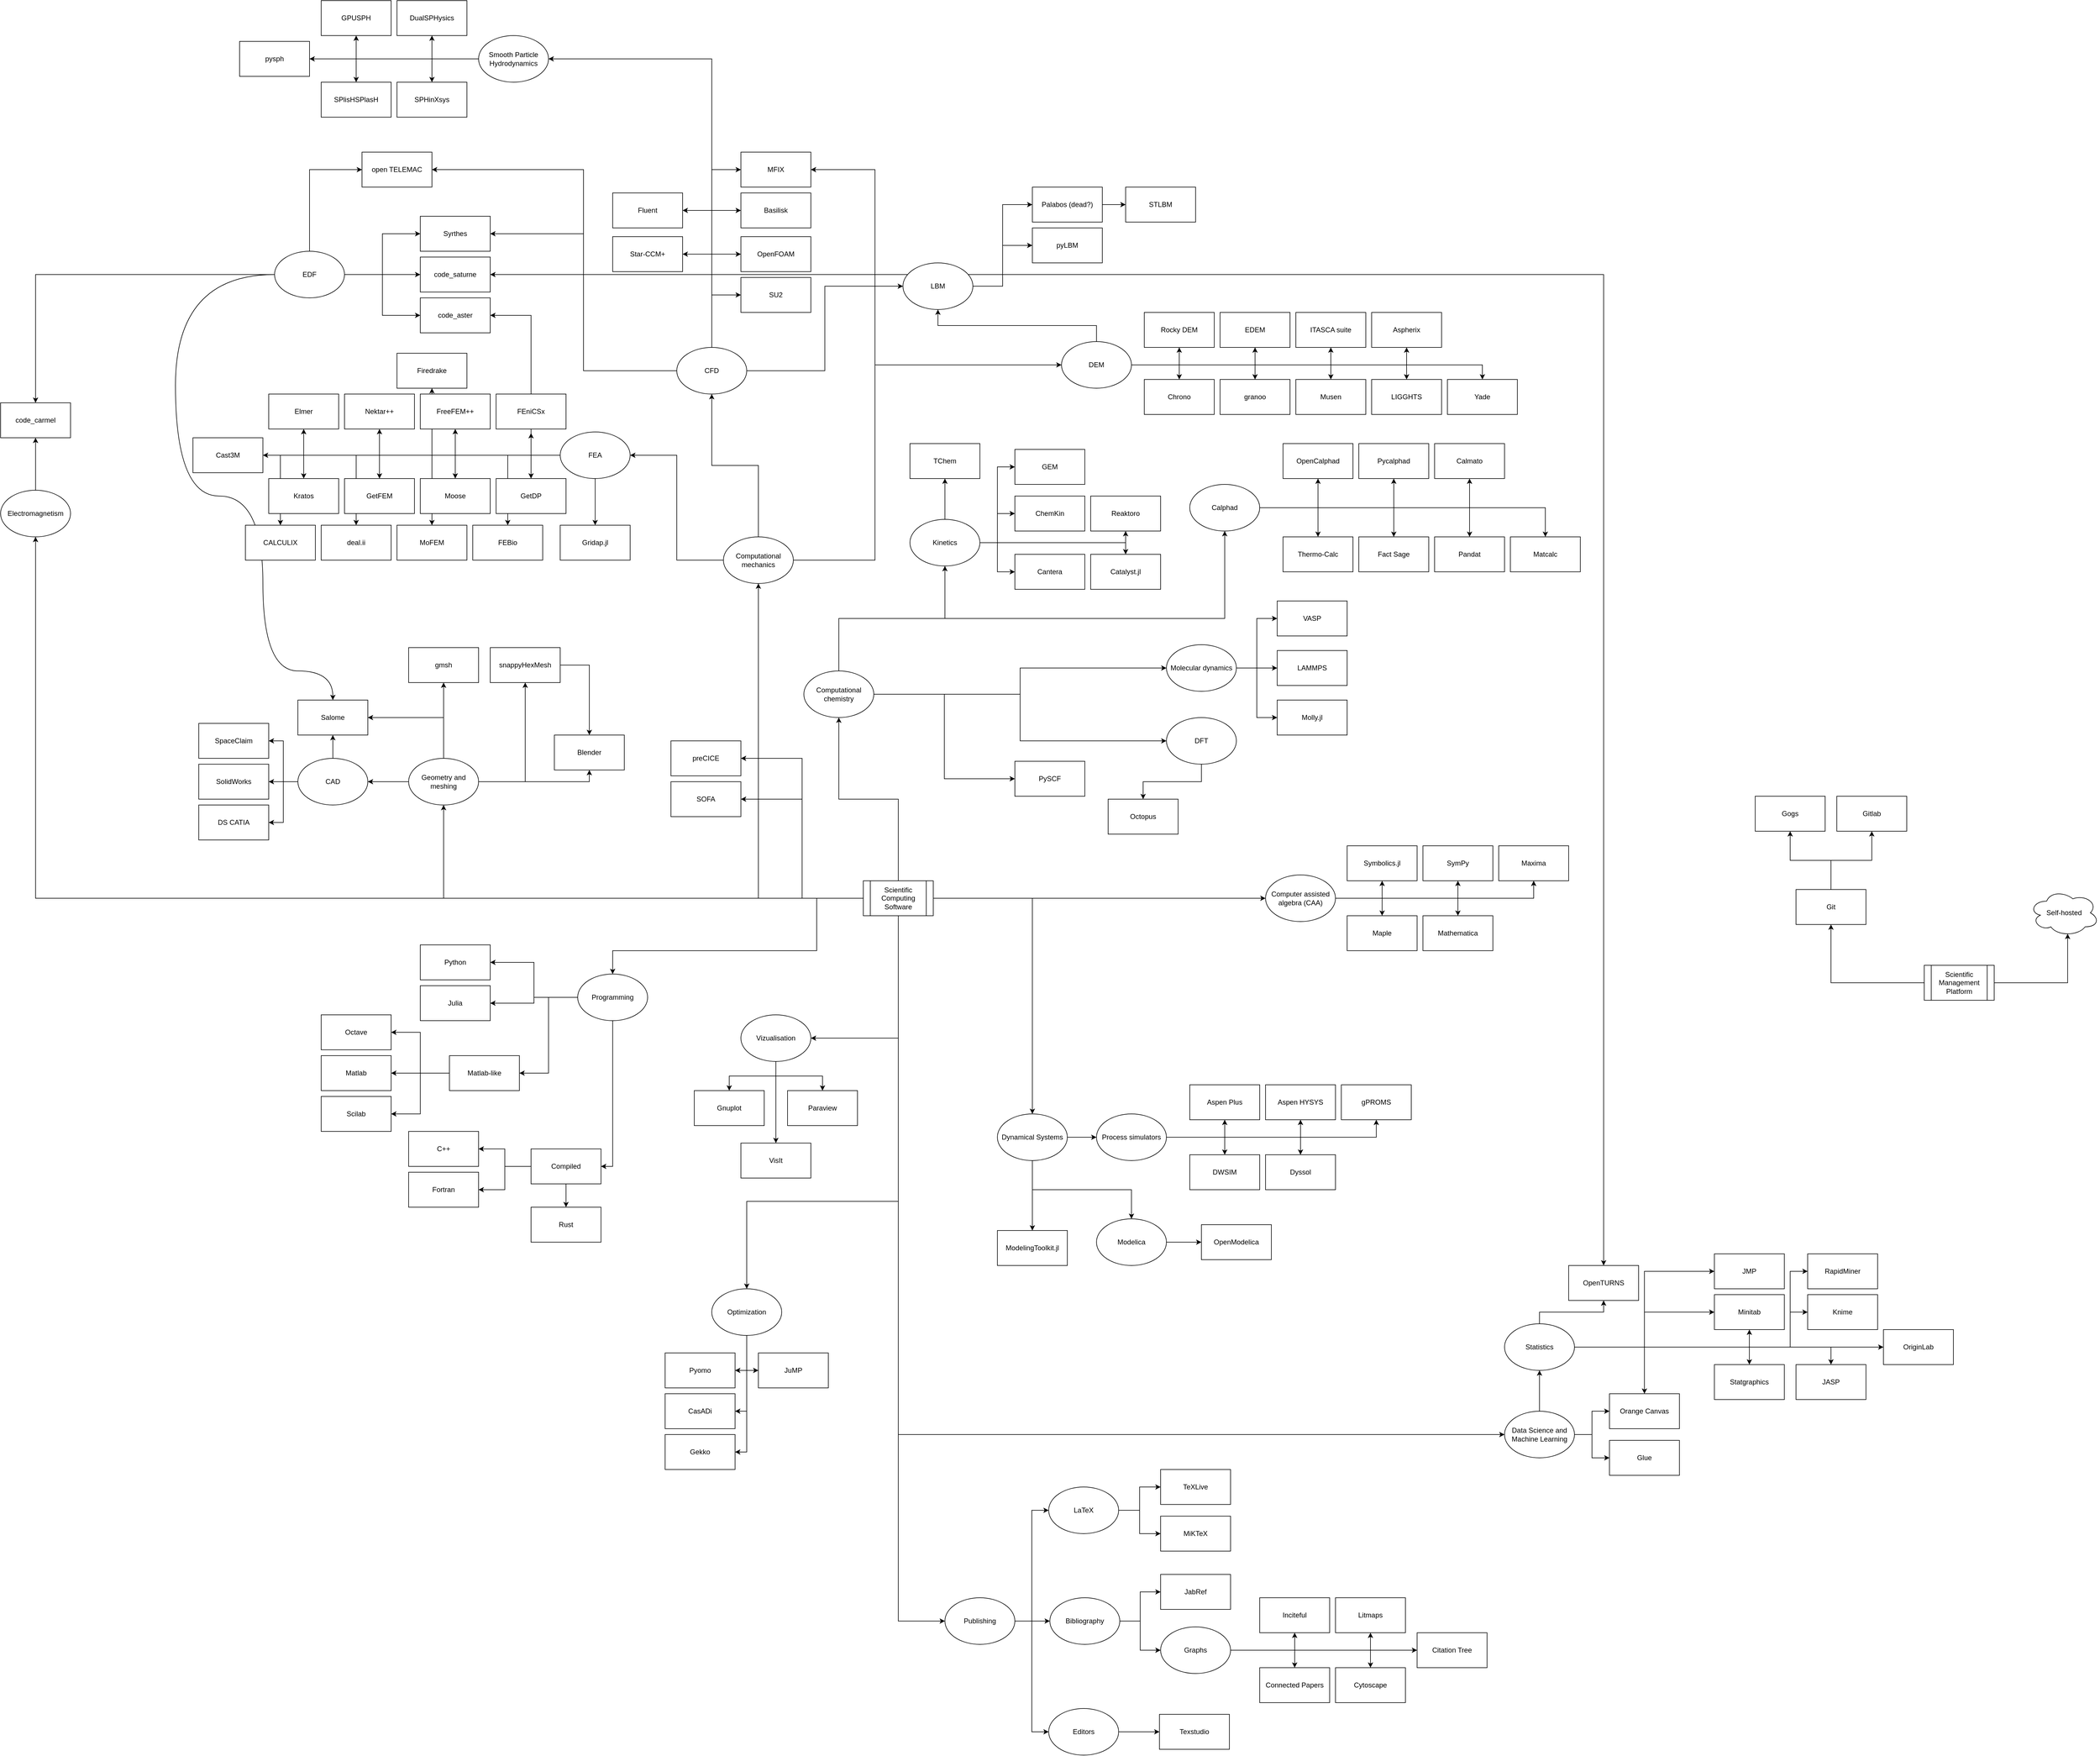 <mxfile version="22.1.11" type="github">
  <diagram name="Page-1" id="x5J1sQV5GpxVPcckxnvj">
    <mxGraphModel dx="2074" dy="1098" grid="1" gridSize="10" guides="1" tooltips="1" connect="1" arrows="1" fold="1" page="1" pageScale="1" pageWidth="4681" pageHeight="3300" math="0" shadow="0">
      <root>
        <mxCell id="0" />
        <mxCell id="1" parent="0" />
        <mxCell id="WS_2B6I2bMhV0dsmyz9m-4" style="edgeStyle=orthogonalEdgeStyle;rounded=0;orthogonalLoop=1;jettySize=auto;html=1;entryX=0.5;entryY=0;entryDx=0;entryDy=0;" parent="1" source="EgJ6nwJVjVo9zUgUzeZK-240" target="EgJ6nwJVjVo9zUgUzeZK-246" edge="1">
          <mxGeometry relative="1" as="geometry">
            <mxPoint x="3390" y="2120" as="targetPoint" />
          </mxGeometry>
        </mxCell>
        <mxCell id="EgJ6nwJVjVo9zUgUzeZK-16" style="edgeStyle=orthogonalEdgeStyle;rounded=0;orthogonalLoop=1;jettySize=auto;html=1;" parent="1" source="EgJ6nwJVjVo9zUgUzeZK-94" target="EgJ6nwJVjVo9zUgUzeZK-3" edge="1">
          <mxGeometry relative="1" as="geometry" />
        </mxCell>
        <mxCell id="EgJ6nwJVjVo9zUgUzeZK-26" style="edgeStyle=orthogonalEdgeStyle;rounded=0;orthogonalLoop=1;jettySize=auto;html=1;entryX=1;entryY=0.5;entryDx=0;entryDy=0;exitX=0;exitY=0.5;exitDx=0;exitDy=0;" parent="1" source="EgJ6nwJVjVo9zUgUzeZK-94" target="EgJ6nwJVjVo9zUgUzeZK-20" edge="1">
          <mxGeometry relative="1" as="geometry" />
        </mxCell>
        <mxCell id="EgJ6nwJVjVo9zUgUzeZK-46" style="edgeStyle=orthogonalEdgeStyle;rounded=0;orthogonalLoop=1;jettySize=auto;html=1;" parent="1" source="EgJ6nwJVjVo9zUgUzeZK-1" target="EgJ6nwJVjVo9zUgUzeZK-27" edge="1">
          <mxGeometry relative="1" as="geometry">
            <Array as="points">
              <mxPoint x="2110" y="1820" />
              <mxPoint x="2110" y="1910" />
              <mxPoint x="1760" y="1910" />
            </Array>
          </mxGeometry>
        </mxCell>
        <mxCell id="EgJ6nwJVjVo9zUgUzeZK-65" style="edgeStyle=orthogonalEdgeStyle;rounded=0;orthogonalLoop=1;jettySize=auto;html=1;entryX=0;entryY=0.5;entryDx=0;entryDy=0;exitX=0.5;exitY=1;exitDx=0;exitDy=0;" parent="1" source="EgJ6nwJVjVo9zUgUzeZK-1" target="EgJ6nwJVjVo9zUgUzeZK-64" edge="1">
          <mxGeometry relative="1" as="geometry" />
        </mxCell>
        <mxCell id="EgJ6nwJVjVo9zUgUzeZK-71" style="edgeStyle=orthogonalEdgeStyle;rounded=0;orthogonalLoop=1;jettySize=auto;html=1;exitX=0.5;exitY=0;exitDx=0;exitDy=0;" parent="1" source="EgJ6nwJVjVo9zUgUzeZK-96" target="EgJ6nwJVjVo9zUgUzeZK-70" edge="1">
          <mxGeometry relative="1" as="geometry" />
        </mxCell>
        <mxCell id="EgJ6nwJVjVo9zUgUzeZK-82" style="edgeStyle=orthogonalEdgeStyle;rounded=0;orthogonalLoop=1;jettySize=auto;html=1;entryX=0;entryY=0.5;entryDx=0;entryDy=0;" parent="1" source="EgJ6nwJVjVo9zUgUzeZK-1" target="EgJ6nwJVjVo9zUgUzeZK-80" edge="1">
          <mxGeometry relative="1" as="geometry" />
        </mxCell>
        <mxCell id="EgJ6nwJVjVo9zUgUzeZK-95" style="edgeStyle=orthogonalEdgeStyle;rounded=0;orthogonalLoop=1;jettySize=auto;html=1;" parent="1" source="EgJ6nwJVjVo9zUgUzeZK-1" target="EgJ6nwJVjVo9zUgUzeZK-94" edge="1">
          <mxGeometry relative="1" as="geometry" />
        </mxCell>
        <mxCell id="EgJ6nwJVjVo9zUgUzeZK-106" style="edgeStyle=orthogonalEdgeStyle;rounded=0;orthogonalLoop=1;jettySize=auto;html=1;" parent="1" source="EgJ6nwJVjVo9zUgUzeZK-1" target="EgJ6nwJVjVo9zUgUzeZK-96" edge="1">
          <mxGeometry relative="1" as="geometry" />
        </mxCell>
        <mxCell id="EgJ6nwJVjVo9zUgUzeZK-121" style="edgeStyle=orthogonalEdgeStyle;rounded=0;orthogonalLoop=1;jettySize=auto;html=1;entryX=0.5;entryY=1;entryDx=0;entryDy=0;" parent="1" source="EgJ6nwJVjVo9zUgUzeZK-1" target="EgJ6nwJVjVo9zUgUzeZK-120" edge="1">
          <mxGeometry relative="1" as="geometry" />
        </mxCell>
        <mxCell id="EgJ6nwJVjVo9zUgUzeZK-145" style="edgeStyle=orthogonalEdgeStyle;rounded=0;orthogonalLoop=1;jettySize=auto;html=1;exitX=0.5;exitY=1;exitDx=0;exitDy=0;" parent="1" source="EgJ6nwJVjVo9zUgUzeZK-1" target="EgJ6nwJVjVo9zUgUzeZK-144" edge="1">
          <mxGeometry relative="1" as="geometry">
            <Array as="points">
              <mxPoint x="2250" y="2340" />
              <mxPoint x="1990" y="2340" />
            </Array>
          </mxGeometry>
        </mxCell>
        <mxCell id="EgJ6nwJVjVo9zUgUzeZK-160" style="edgeStyle=orthogonalEdgeStyle;rounded=0;orthogonalLoop=1;jettySize=auto;html=1;" parent="1" source="EgJ6nwJVjVo9zUgUzeZK-1" target="EgJ6nwJVjVo9zUgUzeZK-159" edge="1">
          <mxGeometry relative="1" as="geometry" />
        </mxCell>
        <mxCell id="EgJ6nwJVjVo9zUgUzeZK-181" style="edgeStyle=orthogonalEdgeStyle;rounded=0;orthogonalLoop=1;jettySize=auto;html=1;entryX=0;entryY=0.5;entryDx=0;entryDy=0;exitX=0.5;exitY=1;exitDx=0;exitDy=0;" parent="1" source="EgJ6nwJVjVo9zUgUzeZK-1" target="EgJ6nwJVjVo9zUgUzeZK-180" edge="1">
          <mxGeometry relative="1" as="geometry" />
        </mxCell>
        <mxCell id="EgJ6nwJVjVo9zUgUzeZK-213" style="edgeStyle=orthogonalEdgeStyle;rounded=0;orthogonalLoop=1;jettySize=auto;html=1;entryX=1;entryY=0.5;entryDx=0;entryDy=0;exitX=0.5;exitY=1;exitDx=0;exitDy=0;" parent="1" source="EgJ6nwJVjVo9zUgUzeZK-1" target="EgJ6nwJVjVo9zUgUzeZK-212" edge="1">
          <mxGeometry relative="1" as="geometry" />
        </mxCell>
        <mxCell id="EgJ6nwJVjVo9zUgUzeZK-259" style="edgeStyle=orthogonalEdgeStyle;rounded=0;orthogonalLoop=1;jettySize=auto;html=1;" parent="1" source="EgJ6nwJVjVo9zUgUzeZK-1" target="EgJ6nwJVjVo9zUgUzeZK-258" edge="1">
          <mxGeometry relative="1" as="geometry" />
        </mxCell>
        <mxCell id="N9rWTj0DpTcnLUlTkTwP-16" style="edgeStyle=orthogonalEdgeStyle;rounded=0;orthogonalLoop=1;jettySize=auto;html=1;entryX=1;entryY=0.5;entryDx=0;entryDy=0;" edge="1" parent="1" source="EgJ6nwJVjVo9zUgUzeZK-1" target="N9rWTj0DpTcnLUlTkTwP-13">
          <mxGeometry relative="1" as="geometry" />
        </mxCell>
        <mxCell id="N9rWTj0DpTcnLUlTkTwP-17" style="edgeStyle=orthogonalEdgeStyle;rounded=0;orthogonalLoop=1;jettySize=auto;html=1;entryX=1;entryY=0.5;entryDx=0;entryDy=0;" edge="1" parent="1" source="EgJ6nwJVjVo9zUgUzeZK-1" target="N9rWTj0DpTcnLUlTkTwP-14">
          <mxGeometry relative="1" as="geometry" />
        </mxCell>
        <mxCell id="EgJ6nwJVjVo9zUgUzeZK-1" value="Scientific Computing Software" style="shape=process;whiteSpace=wrap;html=1;backgroundOutline=1;" parent="1" vertex="1">
          <mxGeometry x="2190" y="1790" width="120" height="60" as="geometry" />
        </mxCell>
        <mxCell id="EgJ6nwJVjVo9zUgUzeZK-11" style="edgeStyle=orthogonalEdgeStyle;rounded=0;orthogonalLoop=1;jettySize=auto;html=1;exitX=0.5;exitY=0;exitDx=0;exitDy=0;entryX=0;entryY=0.5;entryDx=0;entryDy=0;" parent="1" source="EgJ6nwJVjVo9zUgUzeZK-3" target="EgJ6nwJVjVo9zUgUzeZK-10" edge="1">
          <mxGeometry relative="1" as="geometry" />
        </mxCell>
        <mxCell id="EgJ6nwJVjVo9zUgUzeZK-12" style="edgeStyle=orthogonalEdgeStyle;rounded=0;orthogonalLoop=1;jettySize=auto;html=1;exitX=0.5;exitY=0;exitDx=0;exitDy=0;entryX=0;entryY=0.5;entryDx=0;entryDy=0;" parent="1" source="EgJ6nwJVjVo9zUgUzeZK-3" target="EgJ6nwJVjVo9zUgUzeZK-9" edge="1">
          <mxGeometry relative="1" as="geometry" />
        </mxCell>
        <mxCell id="EgJ6nwJVjVo9zUgUzeZK-13" style="edgeStyle=orthogonalEdgeStyle;rounded=0;orthogonalLoop=1;jettySize=auto;html=1;exitX=0.5;exitY=0;exitDx=0;exitDy=0;entryX=1;entryY=0.5;entryDx=0;entryDy=0;" parent="1" source="EgJ6nwJVjVo9zUgUzeZK-3" target="EgJ6nwJVjVo9zUgUzeZK-8" edge="1">
          <mxGeometry relative="1" as="geometry" />
        </mxCell>
        <mxCell id="EgJ6nwJVjVo9zUgUzeZK-15" style="edgeStyle=orthogonalEdgeStyle;rounded=0;orthogonalLoop=1;jettySize=auto;html=1;exitX=0.5;exitY=0;exitDx=0;exitDy=0;entryX=1;entryY=0.5;entryDx=0;entryDy=0;" parent="1" source="EgJ6nwJVjVo9zUgUzeZK-3" target="EgJ6nwJVjVo9zUgUzeZK-7" edge="1">
          <mxGeometry relative="1" as="geometry" />
        </mxCell>
        <mxCell id="EgJ6nwJVjVo9zUgUzeZK-233" style="edgeStyle=orthogonalEdgeStyle;rounded=0;orthogonalLoop=1;jettySize=auto;html=1;entryX=0;entryY=0.5;entryDx=0;entryDy=0;" parent="1" source="EgJ6nwJVjVo9zUgUzeZK-3" target="EgJ6nwJVjVo9zUgUzeZK-222" edge="1">
          <mxGeometry relative="1" as="geometry" />
        </mxCell>
        <mxCell id="EgJ6nwJVjVo9zUgUzeZK-237" style="edgeStyle=orthogonalEdgeStyle;rounded=0;orthogonalLoop=1;jettySize=auto;html=1;entryX=1;entryY=0.5;entryDx=0;entryDy=0;" parent="1" source="EgJ6nwJVjVo9zUgUzeZK-3" target="EgJ6nwJVjVo9zUgUzeZK-234" edge="1">
          <mxGeometry relative="1" as="geometry" />
        </mxCell>
        <mxCell id="EgJ6nwJVjVo9zUgUzeZK-239" style="edgeStyle=orthogonalEdgeStyle;rounded=0;orthogonalLoop=1;jettySize=auto;html=1;entryX=1;entryY=0.5;entryDx=0;entryDy=0;" parent="1" source="EgJ6nwJVjVo9zUgUzeZK-3" target="EgJ6nwJVjVo9zUgUzeZK-238" edge="1">
          <mxGeometry relative="1" as="geometry" />
        </mxCell>
        <mxCell id="EgJ6nwJVjVo9zUgUzeZK-257" style="edgeStyle=orthogonalEdgeStyle;rounded=0;orthogonalLoop=1;jettySize=auto;html=1;exitX=0.5;exitY=0;exitDx=0;exitDy=0;entryX=1;entryY=0.5;entryDx=0;entryDy=0;" parent="1" source="EgJ6nwJVjVo9zUgUzeZK-3" target="EgJ6nwJVjVo9zUgUzeZK-254" edge="1">
          <mxGeometry relative="1" as="geometry" />
        </mxCell>
        <mxCell id="EgJ6nwJVjVo9zUgUzeZK-265" style="edgeStyle=orthogonalEdgeStyle;rounded=0;orthogonalLoop=1;jettySize=auto;html=1;entryX=1;entryY=0.5;entryDx=0;entryDy=0;" parent="1" source="EgJ6nwJVjVo9zUgUzeZK-3" target="EgJ6nwJVjVo9zUgUzeZK-263" edge="1">
          <mxGeometry relative="1" as="geometry">
            <Array as="points">
              <mxPoint x="1710" y="915" />
              <mxPoint x="1710" y="570" />
            </Array>
          </mxGeometry>
        </mxCell>
        <mxCell id="EgJ6nwJVjVo9zUgUzeZK-307" style="edgeStyle=orthogonalEdgeStyle;rounded=0;orthogonalLoop=1;jettySize=auto;html=1;entryX=0;entryY=0.5;entryDx=0;entryDy=0;" parent="1" source="EgJ6nwJVjVo9zUgUzeZK-3" target="EgJ6nwJVjVo9zUgUzeZK-153" edge="1">
          <mxGeometry relative="1" as="geometry" />
        </mxCell>
        <mxCell id="JMj_rlde2aZlPdAgLbhO-2" style="edgeStyle=orthogonalEdgeStyle;rounded=0;orthogonalLoop=1;jettySize=auto;html=1;entryX=0;entryY=0.5;entryDx=0;entryDy=0;" parent="1" source="EgJ6nwJVjVo9zUgUzeZK-3" target="JMj_rlde2aZlPdAgLbhO-1" edge="1">
          <mxGeometry relative="1" as="geometry" />
        </mxCell>
        <mxCell id="EgJ6nwJVjVo9zUgUzeZK-3" value="CFD" style="ellipse;whiteSpace=wrap;html=1;" parent="1" vertex="1">
          <mxGeometry x="1870" y="875" width="120" height="80" as="geometry" />
        </mxCell>
        <mxCell id="EgJ6nwJVjVo9zUgUzeZK-296" style="edgeStyle=orthogonalEdgeStyle;rounded=0;orthogonalLoop=1;jettySize=auto;html=1;entryX=0.5;entryY=1;entryDx=0;entryDy=0;" parent="1" source="EgJ6nwJVjVo9zUgUzeZK-4" target="EgJ6nwJVjVo9zUgUzeZK-5" edge="1">
          <mxGeometry relative="1" as="geometry" />
        </mxCell>
        <mxCell id="EgJ6nwJVjVo9zUgUzeZK-297" style="edgeStyle=orthogonalEdgeStyle;rounded=0;orthogonalLoop=1;jettySize=auto;html=1;entryX=0.5;entryY=0;entryDx=0;entryDy=0;" parent="1" source="EgJ6nwJVjVo9zUgUzeZK-4" target="EgJ6nwJVjVo9zUgUzeZK-279" edge="1">
          <mxGeometry relative="1" as="geometry" />
        </mxCell>
        <mxCell id="EgJ6nwJVjVo9zUgUzeZK-298" style="edgeStyle=orthogonalEdgeStyle;rounded=0;orthogonalLoop=1;jettySize=auto;html=1;entryX=0.5;entryY=1;entryDx=0;entryDy=0;" parent="1" source="EgJ6nwJVjVo9zUgUzeZK-4" target="EgJ6nwJVjVo9zUgUzeZK-295" edge="1">
          <mxGeometry relative="1" as="geometry" />
        </mxCell>
        <mxCell id="EgJ6nwJVjVo9zUgUzeZK-299" style="edgeStyle=orthogonalEdgeStyle;rounded=0;orthogonalLoop=1;jettySize=auto;html=1;entryX=0.5;entryY=1;entryDx=0;entryDy=0;" parent="1" source="EgJ6nwJVjVo9zUgUzeZK-4" target="EgJ6nwJVjVo9zUgUzeZK-118" edge="1">
          <mxGeometry relative="1" as="geometry" />
        </mxCell>
        <mxCell id="EgJ6nwJVjVo9zUgUzeZK-300" style="edgeStyle=orthogonalEdgeStyle;rounded=0;orthogonalLoop=1;jettySize=auto;html=1;entryX=0.5;entryY=1;entryDx=0;entryDy=0;" parent="1" source="EgJ6nwJVjVo9zUgUzeZK-4" target="EgJ6nwJVjVo9zUgUzeZK-294" edge="1">
          <mxGeometry relative="1" as="geometry" />
        </mxCell>
        <mxCell id="EgJ6nwJVjVo9zUgUzeZK-301" style="edgeStyle=orthogonalEdgeStyle;rounded=0;orthogonalLoop=1;jettySize=auto;html=1;entryX=0.5;entryY=0;entryDx=0;entryDy=0;" parent="1" source="EgJ6nwJVjVo9zUgUzeZK-4" target="EgJ6nwJVjVo9zUgUzeZK-288" edge="1">
          <mxGeometry relative="1" as="geometry" />
        </mxCell>
        <mxCell id="EgJ6nwJVjVo9zUgUzeZK-302" style="edgeStyle=orthogonalEdgeStyle;rounded=0;orthogonalLoop=1;jettySize=auto;html=1;entryX=0.5;entryY=0;entryDx=0;entryDy=0;" parent="1" source="EgJ6nwJVjVo9zUgUzeZK-4" target="EgJ6nwJVjVo9zUgUzeZK-6" edge="1">
          <mxGeometry relative="1" as="geometry" />
        </mxCell>
        <mxCell id="EgJ6nwJVjVo9zUgUzeZK-303" style="edgeStyle=orthogonalEdgeStyle;rounded=0;orthogonalLoop=1;jettySize=auto;html=1;entryX=0.5;entryY=0;entryDx=0;entryDy=0;" parent="1" source="EgJ6nwJVjVo9zUgUzeZK-4" target="EgJ6nwJVjVo9zUgUzeZK-291" edge="1">
          <mxGeometry relative="1" as="geometry" />
        </mxCell>
        <mxCell id="EgJ6nwJVjVo9zUgUzeZK-304" style="edgeStyle=orthogonalEdgeStyle;rounded=0;orthogonalLoop=1;jettySize=auto;html=1;entryX=0.5;entryY=0;entryDx=0;entryDy=0;" parent="1" source="EgJ6nwJVjVo9zUgUzeZK-4" target="EgJ6nwJVjVo9zUgUzeZK-78" edge="1">
          <mxGeometry relative="1" as="geometry" />
        </mxCell>
        <mxCell id="EgJ6nwJVjVo9zUgUzeZK-306" style="edgeStyle=orthogonalEdgeStyle;rounded=0;orthogonalLoop=1;jettySize=auto;html=1;exitX=0.5;exitY=0;exitDx=0;exitDy=0;entryX=0.5;entryY=1;entryDx=0;entryDy=0;" parent="1" source="EgJ6nwJVjVo9zUgUzeZK-4" target="EgJ6nwJVjVo9zUgUzeZK-153" edge="1">
          <mxGeometry relative="1" as="geometry" />
        </mxCell>
        <mxCell id="JMj_rlde2aZlPdAgLbhO-3" style="edgeStyle=orthogonalEdgeStyle;rounded=0;orthogonalLoop=1;jettySize=auto;html=1;entryX=1;entryY=0.5;entryDx=0;entryDy=0;" parent="1" source="EgJ6nwJVjVo9zUgUzeZK-4" target="JMj_rlde2aZlPdAgLbhO-1" edge="1">
          <mxGeometry relative="1" as="geometry">
            <Array as="points">
              <mxPoint x="2210" y="905" />
              <mxPoint x="2210" y="570" />
            </Array>
          </mxGeometry>
        </mxCell>
        <mxCell id="EgJ6nwJVjVo9zUgUzeZK-4" value="DEM" style="ellipse;whiteSpace=wrap;html=1;" parent="1" vertex="1">
          <mxGeometry x="2530" y="865" width="120" height="80" as="geometry" />
        </mxCell>
        <mxCell id="EgJ6nwJVjVo9zUgUzeZK-5" value="Rocky DEM" style="rounded=0;whiteSpace=wrap;html=1;" parent="1" vertex="1">
          <mxGeometry x="2672" y="815" width="120" height="60" as="geometry" />
        </mxCell>
        <UserObject label="Musen" link="https://github.com/msolids/musen" linkTarget="_blank" id="EgJ6nwJVjVo9zUgUzeZK-6">
          <mxCell style="rounded=0;whiteSpace=wrap;html=1;" parent="1" vertex="1">
            <mxGeometry x="2932" y="930" width="120" height="60" as="geometry" />
          </mxCell>
        </UserObject>
        <mxCell id="EgJ6nwJVjVo9zUgUzeZK-7" value="Fluent" style="rounded=0;whiteSpace=wrap;html=1;" parent="1" vertex="1">
          <mxGeometry x="1760" y="610" width="120" height="60" as="geometry" />
        </mxCell>
        <mxCell id="EgJ6nwJVjVo9zUgUzeZK-8" value="Star-CCM+" style="rounded=0;whiteSpace=wrap;html=1;" parent="1" vertex="1">
          <mxGeometry x="1760" y="685" width="120" height="60" as="geometry" />
        </mxCell>
        <mxCell id="EgJ6nwJVjVo9zUgUzeZK-9" value="OpenFOAM" style="rounded=0;whiteSpace=wrap;html=1;" parent="1" vertex="1">
          <mxGeometry x="1980" y="685" width="120" height="60" as="geometry" />
        </mxCell>
        <mxCell id="EgJ6nwJVjVo9zUgUzeZK-10" value="SU2" style="rounded=0;whiteSpace=wrap;html=1;" parent="1" vertex="1">
          <mxGeometry x="1980" y="755" width="120" height="60" as="geometry" />
        </mxCell>
        <mxCell id="EgJ6nwJVjVo9zUgUzeZK-24" style="edgeStyle=orthogonalEdgeStyle;rounded=0;orthogonalLoop=1;jettySize=auto;html=1;exitX=0;exitY=0.5;exitDx=0;exitDy=0;entryX=0.5;entryY=1.117;entryDx=0;entryDy=0;entryPerimeter=0;" parent="1" source="EgJ6nwJVjVo9zUgUzeZK-20" target="EgJ6nwJVjVo9zUgUzeZK-23" edge="1">
          <mxGeometry relative="1" as="geometry" />
        </mxCell>
        <mxCell id="EgJ6nwJVjVo9zUgUzeZK-25" style="edgeStyle=orthogonalEdgeStyle;rounded=0;orthogonalLoop=1;jettySize=auto;html=1;entryX=0.5;entryY=1;entryDx=0;entryDy=0;" parent="1" source="EgJ6nwJVjVo9zUgUzeZK-20" target="EgJ6nwJVjVo9zUgUzeZK-21" edge="1">
          <mxGeometry relative="1" as="geometry" />
        </mxCell>
        <mxCell id="EgJ6nwJVjVo9zUgUzeZK-224" style="edgeStyle=orthogonalEdgeStyle;rounded=0;orthogonalLoop=1;jettySize=auto;html=1;entryX=0.5;entryY=1;entryDx=0;entryDy=0;" parent="1" source="EgJ6nwJVjVo9zUgUzeZK-20" target="EgJ6nwJVjVo9zUgUzeZK-219" edge="1">
          <mxGeometry relative="1" as="geometry" />
        </mxCell>
        <mxCell id="EgJ6nwJVjVo9zUgUzeZK-225" style="edgeStyle=orthogonalEdgeStyle;rounded=0;orthogonalLoop=1;jettySize=auto;html=1;entryX=0.5;entryY=1;entryDx=0;entryDy=0;" parent="1" source="EgJ6nwJVjVo9zUgUzeZK-20" target="EgJ6nwJVjVo9zUgUzeZK-216" edge="1">
          <mxGeometry relative="1" as="geometry" />
        </mxCell>
        <mxCell id="EgJ6nwJVjVo9zUgUzeZK-226" style="edgeStyle=orthogonalEdgeStyle;rounded=0;orthogonalLoop=1;jettySize=auto;html=1;entryX=0.5;entryY=0;entryDx=0;entryDy=0;" parent="1" source="EgJ6nwJVjVo9zUgUzeZK-20" target="EgJ6nwJVjVo9zUgUzeZK-218" edge="1">
          <mxGeometry relative="1" as="geometry" />
        </mxCell>
        <mxCell id="EgJ6nwJVjVo9zUgUzeZK-228" style="edgeStyle=orthogonalEdgeStyle;rounded=0;orthogonalLoop=1;jettySize=auto;html=1;entryX=0.5;entryY=0;entryDx=0;entryDy=0;" parent="1" source="EgJ6nwJVjVo9zUgUzeZK-20" target="EgJ6nwJVjVo9zUgUzeZK-217" edge="1">
          <mxGeometry relative="1" as="geometry" />
        </mxCell>
        <mxCell id="EgJ6nwJVjVo9zUgUzeZK-229" style="edgeStyle=orthogonalEdgeStyle;rounded=0;orthogonalLoop=1;jettySize=auto;html=1;entryX=0.5;entryY=0;entryDx=0;entryDy=0;exitX=0;exitY=0.5;exitDx=0;exitDy=0;" parent="1" source="EgJ6nwJVjVo9zUgUzeZK-20" target="EgJ6nwJVjVo9zUgUzeZK-220" edge="1">
          <mxGeometry relative="1" as="geometry" />
        </mxCell>
        <mxCell id="EgJ6nwJVjVo9zUgUzeZK-232" style="edgeStyle=orthogonalEdgeStyle;rounded=0;orthogonalLoop=1;jettySize=auto;html=1;entryX=0.5;entryY=0;entryDx=0;entryDy=0;" parent="1" source="EgJ6nwJVjVo9zUgUzeZK-20" target="EgJ6nwJVjVo9zUgUzeZK-231" edge="1">
          <mxGeometry relative="1" as="geometry" />
        </mxCell>
        <mxCell id="EgJ6nwJVjVo9zUgUzeZK-236" style="edgeStyle=orthogonalEdgeStyle;rounded=0;orthogonalLoop=1;jettySize=auto;html=1;entryX=1;entryY=0.5;entryDx=0;entryDy=0;" parent="1" source="EgJ6nwJVjVo9zUgUzeZK-20" target="EgJ6nwJVjVo9zUgUzeZK-235" edge="1">
          <mxGeometry relative="1" as="geometry">
            <Array as="points">
              <mxPoint x="1620" y="1060" />
              <mxPoint x="1620" y="820" />
            </Array>
          </mxGeometry>
        </mxCell>
        <mxCell id="WS_2B6I2bMhV0dsmyz9m-9" style="edgeStyle=orthogonalEdgeStyle;rounded=0;orthogonalLoop=1;jettySize=auto;html=1;" parent="1" source="EgJ6nwJVjVo9zUgUzeZK-20" target="WS_2B6I2bMhV0dsmyz9m-8" edge="1">
          <mxGeometry relative="1" as="geometry" />
        </mxCell>
        <mxCell id="N9rWTj0DpTcnLUlTkTwP-7" style="edgeStyle=orthogonalEdgeStyle;rounded=0;orthogonalLoop=1;jettySize=auto;html=1;" edge="1" parent="1" source="EgJ6nwJVjVo9zUgUzeZK-20" target="N9rWTj0DpTcnLUlTkTwP-6">
          <mxGeometry relative="1" as="geometry" />
        </mxCell>
        <mxCell id="N9rWTj0DpTcnLUlTkTwP-8" style="edgeStyle=orthogonalEdgeStyle;rounded=0;orthogonalLoop=1;jettySize=auto;html=1;entryX=0.5;entryY=0;entryDx=0;entryDy=0;" edge="1" parent="1" source="EgJ6nwJVjVo9zUgUzeZK-20" target="N9rWTj0DpTcnLUlTkTwP-4">
          <mxGeometry relative="1" as="geometry" />
        </mxCell>
        <mxCell id="N9rWTj0DpTcnLUlTkTwP-9" style="edgeStyle=orthogonalEdgeStyle;rounded=0;orthogonalLoop=1;jettySize=auto;html=1;entryX=0.5;entryY=0;entryDx=0;entryDy=0;" edge="1" parent="1" source="EgJ6nwJVjVo9zUgUzeZK-20" target="N9rWTj0DpTcnLUlTkTwP-3">
          <mxGeometry relative="1" as="geometry" />
        </mxCell>
        <mxCell id="N9rWTj0DpTcnLUlTkTwP-10" style="edgeStyle=orthogonalEdgeStyle;rounded=0;orthogonalLoop=1;jettySize=auto;html=1;entryX=0.5;entryY=0;entryDx=0;entryDy=0;" edge="1" parent="1" source="EgJ6nwJVjVo9zUgUzeZK-20" target="N9rWTj0DpTcnLUlTkTwP-2">
          <mxGeometry relative="1" as="geometry" />
        </mxCell>
        <mxCell id="N9rWTj0DpTcnLUlTkTwP-11" style="edgeStyle=orthogonalEdgeStyle;rounded=0;orthogonalLoop=1;jettySize=auto;html=1;" edge="1" parent="1" source="EgJ6nwJVjVo9zUgUzeZK-20" target="N9rWTj0DpTcnLUlTkTwP-5">
          <mxGeometry relative="1" as="geometry" />
        </mxCell>
        <mxCell id="N9rWTj0DpTcnLUlTkTwP-12" style="edgeStyle=orthogonalEdgeStyle;rounded=0;orthogonalLoop=1;jettySize=auto;html=1;entryX=0.5;entryY=1;entryDx=0;entryDy=0;" edge="1" parent="1" source="EgJ6nwJVjVo9zUgUzeZK-20" target="N9rWTj0DpTcnLUlTkTwP-1">
          <mxGeometry relative="1" as="geometry" />
        </mxCell>
        <mxCell id="EgJ6nwJVjVo9zUgUzeZK-20" value="FEA" style="ellipse;whiteSpace=wrap;html=1;" parent="1" vertex="1">
          <mxGeometry x="1670" y="1020" width="120" height="80" as="geometry" />
        </mxCell>
        <UserObject label="Elmer" link="https://www.csc.fi/web/elmer" linkTarget="_blank" id="EgJ6nwJVjVo9zUgUzeZK-21">
          <mxCell style="rounded=0;whiteSpace=wrap;html=1;" parent="1" vertex="1">
            <mxGeometry x="1170" y="955" width="120" height="60" as="geometry" />
          </mxCell>
        </UserObject>
        <UserObject label="FEniCSx" link="https://fenicsproject.org/" linkTarget="_blank" id="EgJ6nwJVjVo9zUgUzeZK-23">
          <mxCell style="rounded=0;whiteSpace=wrap;html=1;" parent="1" vertex="1">
            <mxGeometry x="1560" y="955" width="120" height="60" as="geometry" />
          </mxCell>
        </UserObject>
        <mxCell id="EgJ6nwJVjVo9zUgUzeZK-37" style="edgeStyle=orthogonalEdgeStyle;rounded=0;orthogonalLoop=1;jettySize=auto;html=1;entryX=1;entryY=0.5;entryDx=0;entryDy=0;" parent="1" source="EgJ6nwJVjVo9zUgUzeZK-27" target="EgJ6nwJVjVo9zUgUzeZK-28" edge="1">
          <mxGeometry relative="1" as="geometry" />
        </mxCell>
        <mxCell id="EgJ6nwJVjVo9zUgUzeZK-38" style="edgeStyle=orthogonalEdgeStyle;rounded=0;orthogonalLoop=1;jettySize=auto;html=1;" parent="1" source="EgJ6nwJVjVo9zUgUzeZK-27" target="EgJ6nwJVjVo9zUgUzeZK-29" edge="1">
          <mxGeometry relative="1" as="geometry" />
        </mxCell>
        <mxCell id="EgJ6nwJVjVo9zUgUzeZK-39" style="edgeStyle=orthogonalEdgeStyle;rounded=0;orthogonalLoop=1;jettySize=auto;html=1;entryX=1;entryY=0.5;entryDx=0;entryDy=0;" parent="1" source="EgJ6nwJVjVo9zUgUzeZK-27" target="EgJ6nwJVjVo9zUgUzeZK-34" edge="1">
          <mxGeometry relative="1" as="geometry" />
        </mxCell>
        <mxCell id="EgJ6nwJVjVo9zUgUzeZK-43" style="edgeStyle=orthogonalEdgeStyle;rounded=0;orthogonalLoop=1;jettySize=auto;html=1;exitX=0.5;exitY=1;exitDx=0;exitDy=0;entryX=1;entryY=0.5;entryDx=0;entryDy=0;" parent="1" source="EgJ6nwJVjVo9zUgUzeZK-27" target="EgJ6nwJVjVo9zUgUzeZK-42" edge="1">
          <mxGeometry relative="1" as="geometry" />
        </mxCell>
        <mxCell id="EgJ6nwJVjVo9zUgUzeZK-27" value="Programming" style="ellipse;whiteSpace=wrap;html=1;" parent="1" vertex="1">
          <mxGeometry x="1700" y="1950" width="120" height="80" as="geometry" />
        </mxCell>
        <mxCell id="EgJ6nwJVjVo9zUgUzeZK-28" value="Python" style="rounded=0;whiteSpace=wrap;html=1;" parent="1" vertex="1">
          <mxGeometry x="1430" y="1900" width="120" height="60" as="geometry" />
        </mxCell>
        <mxCell id="EgJ6nwJVjVo9zUgUzeZK-29" value="Julia" style="rounded=0;whiteSpace=wrap;html=1;" parent="1" vertex="1">
          <mxGeometry x="1430" y="1970" width="120" height="60" as="geometry" />
        </mxCell>
        <mxCell id="EgJ6nwJVjVo9zUgUzeZK-30" value="Octave" style="rounded=0;whiteSpace=wrap;html=1;" parent="1" vertex="1">
          <mxGeometry x="1260" y="2020" width="120" height="60" as="geometry" />
        </mxCell>
        <mxCell id="EgJ6nwJVjVo9zUgUzeZK-31" value="Matlab" style="rounded=0;whiteSpace=wrap;html=1;" parent="1" vertex="1">
          <mxGeometry x="1260" y="2090" width="120" height="60" as="geometry" />
        </mxCell>
        <mxCell id="EgJ6nwJVjVo9zUgUzeZK-32" value="C++" style="rounded=0;whiteSpace=wrap;html=1;" parent="1" vertex="1">
          <mxGeometry x="1410" y="2220" width="120" height="60" as="geometry" />
        </mxCell>
        <mxCell id="EgJ6nwJVjVo9zUgUzeZK-33" value="Fortran" style="rounded=0;whiteSpace=wrap;html=1;" parent="1" vertex="1">
          <mxGeometry x="1410" y="2290" width="120" height="60" as="geometry" />
        </mxCell>
        <mxCell id="EgJ6nwJVjVo9zUgUzeZK-35" style="edgeStyle=orthogonalEdgeStyle;rounded=0;orthogonalLoop=1;jettySize=auto;html=1;entryX=1;entryY=0.5;entryDx=0;entryDy=0;" parent="1" source="EgJ6nwJVjVo9zUgUzeZK-34" target="EgJ6nwJVjVo9zUgUzeZK-30" edge="1">
          <mxGeometry relative="1" as="geometry" />
        </mxCell>
        <mxCell id="EgJ6nwJVjVo9zUgUzeZK-36" style="edgeStyle=orthogonalEdgeStyle;rounded=0;orthogonalLoop=1;jettySize=auto;html=1;entryX=1;entryY=0.5;entryDx=0;entryDy=0;" parent="1" source="EgJ6nwJVjVo9zUgUzeZK-34" target="EgJ6nwJVjVo9zUgUzeZK-31" edge="1">
          <mxGeometry relative="1" as="geometry" />
        </mxCell>
        <mxCell id="EgJ6nwJVjVo9zUgUzeZK-41" style="edgeStyle=orthogonalEdgeStyle;rounded=0;orthogonalLoop=1;jettySize=auto;html=1;entryX=1;entryY=0.5;entryDx=0;entryDy=0;" parent="1" source="EgJ6nwJVjVo9zUgUzeZK-34" target="EgJ6nwJVjVo9zUgUzeZK-40" edge="1">
          <mxGeometry relative="1" as="geometry" />
        </mxCell>
        <mxCell id="EgJ6nwJVjVo9zUgUzeZK-34" value="Matlab-like" style="rounded=0;whiteSpace=wrap;html=1;" parent="1" vertex="1">
          <mxGeometry x="1480" y="2090" width="120" height="60" as="geometry" />
        </mxCell>
        <mxCell id="EgJ6nwJVjVo9zUgUzeZK-40" value="Scilab" style="rounded=0;whiteSpace=wrap;html=1;" parent="1" vertex="1">
          <mxGeometry x="1260" y="2160" width="120" height="60" as="geometry" />
        </mxCell>
        <mxCell id="EgJ6nwJVjVo9zUgUzeZK-44" style="edgeStyle=orthogonalEdgeStyle;rounded=0;orthogonalLoop=1;jettySize=auto;html=1;entryX=1;entryY=0.5;entryDx=0;entryDy=0;" parent="1" source="EgJ6nwJVjVo9zUgUzeZK-42" target="EgJ6nwJVjVo9zUgUzeZK-32" edge="1">
          <mxGeometry relative="1" as="geometry" />
        </mxCell>
        <mxCell id="EgJ6nwJVjVo9zUgUzeZK-45" style="edgeStyle=orthogonalEdgeStyle;rounded=0;orthogonalLoop=1;jettySize=auto;html=1;entryX=1;entryY=0.5;entryDx=0;entryDy=0;" parent="1" source="EgJ6nwJVjVo9zUgUzeZK-42" target="EgJ6nwJVjVo9zUgUzeZK-33" edge="1">
          <mxGeometry relative="1" as="geometry" />
        </mxCell>
        <mxCell id="EgJ6nwJVjVo9zUgUzeZK-140" style="edgeStyle=orthogonalEdgeStyle;rounded=0;orthogonalLoop=1;jettySize=auto;html=1;" parent="1" source="EgJ6nwJVjVo9zUgUzeZK-42" target="EgJ6nwJVjVo9zUgUzeZK-139" edge="1">
          <mxGeometry relative="1" as="geometry" />
        </mxCell>
        <mxCell id="EgJ6nwJVjVo9zUgUzeZK-42" value="Compiled" style="rounded=0;whiteSpace=wrap;html=1;" parent="1" vertex="1">
          <mxGeometry x="1620" y="2250" width="120" height="60" as="geometry" />
        </mxCell>
        <mxCell id="EgJ6nwJVjVo9zUgUzeZK-97" style="edgeStyle=orthogonalEdgeStyle;rounded=0;orthogonalLoop=1;jettySize=auto;html=1;entryX=0.5;entryY=1;entryDx=0;entryDy=0;" parent="1" source="EgJ6nwJVjVo9zUgUzeZK-47" target="EgJ6nwJVjVo9zUgUzeZK-50" edge="1">
          <mxGeometry relative="1" as="geometry" />
        </mxCell>
        <mxCell id="EgJ6nwJVjVo9zUgUzeZK-98" style="edgeStyle=orthogonalEdgeStyle;rounded=0;orthogonalLoop=1;jettySize=auto;html=1;" parent="1" source="EgJ6nwJVjVo9zUgUzeZK-47" target="EgJ6nwJVjVo9zUgUzeZK-48" edge="1">
          <mxGeometry relative="1" as="geometry" />
        </mxCell>
        <mxCell id="EgJ6nwJVjVo9zUgUzeZK-99" style="edgeStyle=orthogonalEdgeStyle;rounded=0;orthogonalLoop=1;jettySize=auto;html=1;entryX=0.5;entryY=1;entryDx=0;entryDy=0;" parent="1" source="EgJ6nwJVjVo9zUgUzeZK-47" target="EgJ6nwJVjVo9zUgUzeZK-51" edge="1">
          <mxGeometry relative="1" as="geometry" />
        </mxCell>
        <mxCell id="EgJ6nwJVjVo9zUgUzeZK-100" style="edgeStyle=orthogonalEdgeStyle;rounded=0;orthogonalLoop=1;jettySize=auto;html=1;entryX=0.5;entryY=1;entryDx=0;entryDy=0;" parent="1" source="EgJ6nwJVjVo9zUgUzeZK-47" target="EgJ6nwJVjVo9zUgUzeZK-61" edge="1">
          <mxGeometry relative="1" as="geometry" />
        </mxCell>
        <mxCell id="EgJ6nwJVjVo9zUgUzeZK-101" style="edgeStyle=orthogonalEdgeStyle;rounded=0;orthogonalLoop=1;jettySize=auto;html=1;entryX=0.5;entryY=0;entryDx=0;entryDy=0;" parent="1" source="EgJ6nwJVjVo9zUgUzeZK-47" target="EgJ6nwJVjVo9zUgUzeZK-49" edge="1">
          <mxGeometry relative="1" as="geometry" />
        </mxCell>
        <mxCell id="EgJ6nwJVjVo9zUgUzeZK-102" style="edgeStyle=orthogonalEdgeStyle;rounded=0;orthogonalLoop=1;jettySize=auto;html=1;entryX=0.5;entryY=0;entryDx=0;entryDy=0;" parent="1" source="EgJ6nwJVjVo9zUgUzeZK-47" target="EgJ6nwJVjVo9zUgUzeZK-52" edge="1">
          <mxGeometry relative="1" as="geometry" />
        </mxCell>
        <mxCell id="EgJ6nwJVjVo9zUgUzeZK-103" style="edgeStyle=orthogonalEdgeStyle;rounded=0;orthogonalLoop=1;jettySize=auto;html=1;exitX=1;exitY=0.5;exitDx=0;exitDy=0;entryX=0.5;entryY=0;entryDx=0;entryDy=0;" parent="1" source="EgJ6nwJVjVo9zUgUzeZK-47" target="EgJ6nwJVjVo9zUgUzeZK-53" edge="1">
          <mxGeometry relative="1" as="geometry" />
        </mxCell>
        <mxCell id="EgJ6nwJVjVo9zUgUzeZK-47" value="Calphad" style="ellipse;whiteSpace=wrap;html=1;" parent="1" vertex="1">
          <mxGeometry x="2750" y="1110" width="120" height="80" as="geometry" />
        </mxCell>
        <mxCell id="EgJ6nwJVjVo9zUgUzeZK-48" value="Thermo-Calc" style="rounded=0;whiteSpace=wrap;html=1;" parent="1" vertex="1">
          <mxGeometry x="2910" y="1200" width="120" height="60" as="geometry" />
        </mxCell>
        <mxCell id="EgJ6nwJVjVo9zUgUzeZK-49" value="Fact Sage" style="rounded=0;whiteSpace=wrap;html=1;" parent="1" vertex="1">
          <mxGeometry x="3040" y="1200" width="120" height="60" as="geometry" />
        </mxCell>
        <mxCell id="EgJ6nwJVjVo9zUgUzeZK-50" value="OpenCalphad" style="rounded=0;whiteSpace=wrap;html=1;" parent="1" vertex="1">
          <mxGeometry x="2910" y="1040" width="120" height="60" as="geometry" />
        </mxCell>
        <mxCell id="EgJ6nwJVjVo9zUgUzeZK-51" value="Pycalphad" style="rounded=0;whiteSpace=wrap;html=1;" parent="1" vertex="1">
          <mxGeometry x="3040" y="1040" width="120" height="60" as="geometry" />
        </mxCell>
        <mxCell id="EgJ6nwJVjVo9zUgUzeZK-52" value="Pandat" style="rounded=0;whiteSpace=wrap;html=1;" parent="1" vertex="1">
          <mxGeometry x="3170" y="1200" width="120" height="60" as="geometry" />
        </mxCell>
        <mxCell id="EgJ6nwJVjVo9zUgUzeZK-53" value="Matcalc" style="rounded=0;whiteSpace=wrap;html=1;" parent="1" vertex="1">
          <mxGeometry x="3300" y="1200" width="120" height="60" as="geometry" />
        </mxCell>
        <mxCell id="EgJ6nwJVjVo9zUgUzeZK-61" value="Calmato" style="rounded=0;whiteSpace=wrap;html=1;" parent="1" vertex="1">
          <mxGeometry x="3170" y="1040" width="120" height="60" as="geometry" />
        </mxCell>
        <mxCell id="EgJ6nwJVjVo9zUgUzeZK-69" style="edgeStyle=orthogonalEdgeStyle;rounded=0;orthogonalLoop=1;jettySize=auto;html=1;entryX=0;entryY=0.5;entryDx=0;entryDy=0;" parent="1" source="EgJ6nwJVjVo9zUgUzeZK-64" target="EgJ6nwJVjVo9zUgUzeZK-68" edge="1">
          <mxGeometry relative="1" as="geometry" />
        </mxCell>
        <mxCell id="EgJ6nwJVjVo9zUgUzeZK-107" style="edgeStyle=orthogonalEdgeStyle;rounded=0;orthogonalLoop=1;jettySize=auto;html=1;" parent="1" source="EgJ6nwJVjVo9zUgUzeZK-64" target="EgJ6nwJVjVo9zUgUzeZK-66" edge="1">
          <mxGeometry relative="1" as="geometry" />
        </mxCell>
        <mxCell id="EgJ6nwJVjVo9zUgUzeZK-249" style="edgeStyle=orthogonalEdgeStyle;rounded=0;orthogonalLoop=1;jettySize=auto;html=1;" parent="1" source="EgJ6nwJVjVo9zUgUzeZK-64" target="EgJ6nwJVjVo9zUgUzeZK-250" edge="1">
          <mxGeometry relative="1" as="geometry">
            <mxPoint x="3350" y="2610" as="targetPoint" />
          </mxGeometry>
        </mxCell>
        <mxCell id="EgJ6nwJVjVo9zUgUzeZK-64" value="Data Science and Machine Learning" style="ellipse;whiteSpace=wrap;html=1;" parent="1" vertex="1">
          <mxGeometry x="3290" y="2700" width="120" height="80" as="geometry" />
        </mxCell>
        <UserObject label="Orange Canvas" link="https://orangedatamining.com/" linkTarget="_blank" id="EgJ6nwJVjVo9zUgUzeZK-66">
          <mxCell style="rounded=0;whiteSpace=wrap;html=1;" parent="1" vertex="1">
            <mxGeometry x="3470" y="2670" width="120" height="60" as="geometry" />
          </mxCell>
        </UserObject>
        <mxCell id="EgJ6nwJVjVo9zUgUzeZK-68" value="Glue" style="rounded=0;whiteSpace=wrap;html=1;" parent="1" vertex="1">
          <mxGeometry x="3470" y="2750" width="120" height="60" as="geometry" />
        </mxCell>
        <mxCell id="EgJ6nwJVjVo9zUgUzeZK-75" style="edgeStyle=orthogonalEdgeStyle;rounded=0;orthogonalLoop=1;jettySize=auto;html=1;entryX=0;entryY=0.5;entryDx=0;entryDy=0;" parent="1" source="EgJ6nwJVjVo9zUgUzeZK-70" target="EgJ6nwJVjVo9zUgUzeZK-74" edge="1">
          <mxGeometry relative="1" as="geometry" />
        </mxCell>
        <mxCell id="EgJ6nwJVjVo9zUgUzeZK-77" style="edgeStyle=orthogonalEdgeStyle;rounded=0;orthogonalLoop=1;jettySize=auto;html=1;" parent="1" source="EgJ6nwJVjVo9zUgUzeZK-70" target="EgJ6nwJVjVo9zUgUzeZK-76" edge="1">
          <mxGeometry relative="1" as="geometry" />
        </mxCell>
        <mxCell id="EgJ6nwJVjVo9zUgUzeZK-158" style="edgeStyle=orthogonalEdgeStyle;rounded=0;orthogonalLoop=1;jettySize=auto;html=1;entryX=0.5;entryY=0;entryDx=0;entryDy=0;" parent="1" source="EgJ6nwJVjVo9zUgUzeZK-70" target="EgJ6nwJVjVo9zUgUzeZK-157" edge="1">
          <mxGeometry relative="1" as="geometry" />
        </mxCell>
        <mxCell id="qlTcrQBFAkNu8aFo4ThX-2" style="edgeStyle=orthogonalEdgeStyle;rounded=0;orthogonalLoop=1;jettySize=auto;html=1;entryX=0.5;entryY=1;entryDx=0;entryDy=0;" parent="1" source="EgJ6nwJVjVo9zUgUzeZK-70" target="qlTcrQBFAkNu8aFo4ThX-1" edge="1">
          <mxGeometry relative="1" as="geometry" />
        </mxCell>
        <mxCell id="qlTcrQBFAkNu8aFo4ThX-4" style="edgeStyle=orthogonalEdgeStyle;rounded=0;orthogonalLoop=1;jettySize=auto;html=1;entryX=0;entryY=0.5;entryDx=0;entryDy=0;" parent="1" source="EgJ6nwJVjVo9zUgUzeZK-70" target="qlTcrQBFAkNu8aFo4ThX-3" edge="1">
          <mxGeometry relative="1" as="geometry" />
        </mxCell>
        <mxCell id="QRWuIck3U1smzIBxc6KD-4" style="edgeStyle=orthogonalEdgeStyle;rounded=0;orthogonalLoop=1;jettySize=auto;html=1;entryX=0.5;entryY=1;entryDx=0;entryDy=0;" parent="1" source="EgJ6nwJVjVo9zUgUzeZK-70" target="QRWuIck3U1smzIBxc6KD-3" edge="1">
          <mxGeometry relative="1" as="geometry" />
        </mxCell>
        <mxCell id="EgJ6nwJVjVo9zUgUzeZK-70" value="Kinetics" style="ellipse;whiteSpace=wrap;html=1;" parent="1" vertex="1">
          <mxGeometry x="2270" y="1170" width="120" height="80" as="geometry" />
        </mxCell>
        <mxCell id="EgJ6nwJVjVo9zUgUzeZK-74" value="ChemKin" style="rounded=0;whiteSpace=wrap;html=1;" parent="1" vertex="1">
          <mxGeometry x="2450" y="1130" width="120" height="60" as="geometry" />
        </mxCell>
        <mxCell id="EgJ6nwJVjVo9zUgUzeZK-76" value="Cantera" style="rounded=0;whiteSpace=wrap;html=1;" parent="1" vertex="1">
          <mxGeometry x="2450" y="1230" width="120" height="60" as="geometry" />
        </mxCell>
        <mxCell id="EgJ6nwJVjVo9zUgUzeZK-78" value="Yade" style="rounded=0;whiteSpace=wrap;html=1;" parent="1" vertex="1">
          <mxGeometry x="3192" y="930" width="120" height="60" as="geometry" />
        </mxCell>
        <mxCell id="EgJ6nwJVjVo9zUgUzeZK-86" style="edgeStyle=orthogonalEdgeStyle;rounded=0;orthogonalLoop=1;jettySize=auto;html=1;exitX=1;exitY=0.5;exitDx=0;exitDy=0;entryX=0.5;entryY=0;entryDx=0;entryDy=0;" parent="1" source="EgJ6nwJVjVo9zUgUzeZK-80" target="EgJ6nwJVjVo9zUgUzeZK-85" edge="1">
          <mxGeometry relative="1" as="geometry" />
        </mxCell>
        <mxCell id="EgJ6nwJVjVo9zUgUzeZK-90" style="edgeStyle=orthogonalEdgeStyle;rounded=0;orthogonalLoop=1;jettySize=auto;html=1;entryX=0.5;entryY=0;entryDx=0;entryDy=0;" parent="1" source="EgJ6nwJVjVo9zUgUzeZK-80" target="EgJ6nwJVjVo9zUgUzeZK-87" edge="1">
          <mxGeometry relative="1" as="geometry" />
        </mxCell>
        <mxCell id="EgJ6nwJVjVo9zUgUzeZK-91" style="edgeStyle=orthogonalEdgeStyle;rounded=0;orthogonalLoop=1;jettySize=auto;html=1;entryX=0.5;entryY=1;entryDx=0;entryDy=0;" parent="1" source="EgJ6nwJVjVo9zUgUzeZK-80" target="EgJ6nwJVjVo9zUgUzeZK-88" edge="1">
          <mxGeometry relative="1" as="geometry" />
        </mxCell>
        <mxCell id="EgJ6nwJVjVo9zUgUzeZK-92" style="edgeStyle=orthogonalEdgeStyle;rounded=0;orthogonalLoop=1;jettySize=auto;html=1;entryX=0.5;entryY=1;entryDx=0;entryDy=0;" parent="1" source="EgJ6nwJVjVo9zUgUzeZK-80" target="EgJ6nwJVjVo9zUgUzeZK-89" edge="1">
          <mxGeometry relative="1" as="geometry" />
        </mxCell>
        <mxCell id="EgJ6nwJVjVo9zUgUzeZK-93" style="edgeStyle=orthogonalEdgeStyle;rounded=0;orthogonalLoop=1;jettySize=auto;html=1;entryX=0.5;entryY=1;entryDx=0;entryDy=0;" parent="1" source="EgJ6nwJVjVo9zUgUzeZK-80" target="EgJ6nwJVjVo9zUgUzeZK-83" edge="1">
          <mxGeometry relative="1" as="geometry" />
        </mxCell>
        <mxCell id="EgJ6nwJVjVo9zUgUzeZK-80" value="Computer assisted algebra (CAA)" style="ellipse;whiteSpace=wrap;html=1;" parent="1" vertex="1">
          <mxGeometry x="2880" y="1780" width="120" height="80" as="geometry" />
        </mxCell>
        <mxCell id="EgJ6nwJVjVo9zUgUzeZK-83" value="Maxima" style="rounded=0;whiteSpace=wrap;html=1;" parent="1" vertex="1">
          <mxGeometry x="3280" y="1730" width="120" height="60" as="geometry" />
        </mxCell>
        <mxCell id="EgJ6nwJVjVo9zUgUzeZK-85" value="Maple" style="rounded=0;whiteSpace=wrap;html=1;" parent="1" vertex="1">
          <mxGeometry x="3020" y="1850" width="120" height="60" as="geometry" />
        </mxCell>
        <mxCell id="EgJ6nwJVjVo9zUgUzeZK-87" value="Mathematica" style="rounded=0;whiteSpace=wrap;html=1;" parent="1" vertex="1">
          <mxGeometry x="3150" y="1850" width="120" height="60" as="geometry" />
        </mxCell>
        <mxCell id="EgJ6nwJVjVo9zUgUzeZK-88" value="Symbolics.jl" style="rounded=0;whiteSpace=wrap;html=1;" parent="1" vertex="1">
          <mxGeometry x="3020" y="1730" width="120" height="60" as="geometry" />
        </mxCell>
        <mxCell id="EgJ6nwJVjVo9zUgUzeZK-89" value="SymPy" style="rounded=0;whiteSpace=wrap;html=1;" parent="1" vertex="1">
          <mxGeometry x="3150" y="1730" width="120" height="60" as="geometry" />
        </mxCell>
        <mxCell id="EgJ6nwJVjVo9zUgUzeZK-305" style="edgeStyle=orthogonalEdgeStyle;rounded=0;orthogonalLoop=1;jettySize=auto;html=1;entryX=0;entryY=0.5;entryDx=0;entryDy=0;" parent="1" source="EgJ6nwJVjVo9zUgUzeZK-94" target="EgJ6nwJVjVo9zUgUzeZK-4" edge="1">
          <mxGeometry relative="1" as="geometry">
            <Array as="points">
              <mxPoint x="2210" y="1240" />
              <mxPoint x="2210" y="905" />
            </Array>
          </mxGeometry>
        </mxCell>
        <mxCell id="EgJ6nwJVjVo9zUgUzeZK-94" value="Computational mechanics" style="ellipse;whiteSpace=wrap;html=1;" parent="1" vertex="1">
          <mxGeometry x="1950" y="1200" width="120" height="80" as="geometry" />
        </mxCell>
        <mxCell id="EgJ6nwJVjVo9zUgUzeZK-104" style="edgeStyle=orthogonalEdgeStyle;rounded=0;orthogonalLoop=1;jettySize=auto;html=1;entryX=0.5;entryY=1;entryDx=0;entryDy=0;" parent="1" source="EgJ6nwJVjVo9zUgUzeZK-96" target="EgJ6nwJVjVo9zUgUzeZK-47" edge="1">
          <mxGeometry relative="1" as="geometry">
            <Array as="points">
              <mxPoint x="2148" y="1340" />
              <mxPoint x="2810" y="1340" />
            </Array>
          </mxGeometry>
        </mxCell>
        <mxCell id="EgJ6nwJVjVo9zUgUzeZK-112" style="edgeStyle=orthogonalEdgeStyle;rounded=0;orthogonalLoop=1;jettySize=auto;html=1;" parent="1" source="EgJ6nwJVjVo9zUgUzeZK-96" target="EgJ6nwJVjVo9zUgUzeZK-108" edge="1">
          <mxGeometry relative="1" as="geometry" />
        </mxCell>
        <mxCell id="EgJ6nwJVjVo9zUgUzeZK-117" style="edgeStyle=orthogonalEdgeStyle;rounded=0;orthogonalLoop=1;jettySize=auto;html=1;" parent="1" source="EgJ6nwJVjVo9zUgUzeZK-96" target="EgJ6nwJVjVo9zUgUzeZK-116" edge="1">
          <mxGeometry relative="1" as="geometry" />
        </mxCell>
        <mxCell id="WS_2B6I2bMhV0dsmyz9m-3" style="edgeStyle=orthogonalEdgeStyle;rounded=0;orthogonalLoop=1;jettySize=auto;html=1;exitX=1;exitY=0.5;exitDx=0;exitDy=0;entryX=0;entryY=0.5;entryDx=0;entryDy=0;" parent="1" source="EgJ6nwJVjVo9zUgUzeZK-96" target="WS_2B6I2bMhV0dsmyz9m-1" edge="1">
          <mxGeometry relative="1" as="geometry" />
        </mxCell>
        <mxCell id="EgJ6nwJVjVo9zUgUzeZK-96" value="Computational chemistry" style="ellipse;whiteSpace=wrap;html=1;" parent="1" vertex="1">
          <mxGeometry x="2088" y="1430" width="120" height="80" as="geometry" />
        </mxCell>
        <mxCell id="EgJ6nwJVjVo9zUgUzeZK-113" style="edgeStyle=orthogonalEdgeStyle;rounded=0;orthogonalLoop=1;jettySize=auto;html=1;entryX=0;entryY=0.5;entryDx=0;entryDy=0;" parent="1" source="EgJ6nwJVjVo9zUgUzeZK-108" target="EgJ6nwJVjVo9zUgUzeZK-109" edge="1">
          <mxGeometry relative="1" as="geometry" />
        </mxCell>
        <mxCell id="EgJ6nwJVjVo9zUgUzeZK-114" style="edgeStyle=orthogonalEdgeStyle;rounded=0;orthogonalLoop=1;jettySize=auto;html=1;exitX=1;exitY=0.5;exitDx=0;exitDy=0;entryX=0;entryY=0.5;entryDx=0;entryDy=0;" parent="1" source="EgJ6nwJVjVo9zUgUzeZK-108" target="EgJ6nwJVjVo9zUgUzeZK-110" edge="1">
          <mxGeometry relative="1" as="geometry" />
        </mxCell>
        <mxCell id="EgJ6nwJVjVo9zUgUzeZK-115" style="edgeStyle=orthogonalEdgeStyle;rounded=0;orthogonalLoop=1;jettySize=auto;html=1;exitX=1;exitY=0.5;exitDx=0;exitDy=0;entryX=0;entryY=0.5;entryDx=0;entryDy=0;" parent="1" source="EgJ6nwJVjVo9zUgUzeZK-108" target="EgJ6nwJVjVo9zUgUzeZK-111" edge="1">
          <mxGeometry relative="1" as="geometry" />
        </mxCell>
        <mxCell id="EgJ6nwJVjVo9zUgUzeZK-108" value="Molecular dynamics" style="ellipse;whiteSpace=wrap;html=1;" parent="1" vertex="1">
          <mxGeometry x="2710" y="1385" width="120" height="80" as="geometry" />
        </mxCell>
        <mxCell id="EgJ6nwJVjVo9zUgUzeZK-109" value="VASP" style="rounded=0;whiteSpace=wrap;html=1;" parent="1" vertex="1">
          <mxGeometry x="2900" y="1310" width="120" height="60" as="geometry" />
        </mxCell>
        <mxCell id="EgJ6nwJVjVo9zUgUzeZK-110" value="LAMMPS" style="rounded=0;whiteSpace=wrap;html=1;" parent="1" vertex="1">
          <mxGeometry x="2900" y="1395" width="120" height="60" as="geometry" />
        </mxCell>
        <mxCell id="EgJ6nwJVjVo9zUgUzeZK-111" value="Molly.jl" style="rounded=0;whiteSpace=wrap;html=1;" parent="1" vertex="1">
          <mxGeometry x="2900" y="1480" width="120" height="60" as="geometry" />
        </mxCell>
        <mxCell id="WS_2B6I2bMhV0dsmyz9m-7" style="edgeStyle=orthogonalEdgeStyle;rounded=0;orthogonalLoop=1;jettySize=auto;html=1;entryX=0.5;entryY=0;entryDx=0;entryDy=0;" parent="1" source="EgJ6nwJVjVo9zUgUzeZK-116" target="WS_2B6I2bMhV0dsmyz9m-6" edge="1">
          <mxGeometry relative="1" as="geometry" />
        </mxCell>
        <mxCell id="EgJ6nwJVjVo9zUgUzeZK-116" value="DFT" style="ellipse;whiteSpace=wrap;html=1;" parent="1" vertex="1">
          <mxGeometry x="2710" y="1510" width="120" height="80" as="geometry" />
        </mxCell>
        <mxCell id="EgJ6nwJVjVo9zUgUzeZK-118" value="ITASCA suite" style="rounded=0;whiteSpace=wrap;html=1;" parent="1" vertex="1">
          <mxGeometry x="2932" y="815" width="120" height="60" as="geometry" />
        </mxCell>
        <mxCell id="EgJ6nwJVjVo9zUgUzeZK-127" style="edgeStyle=orthogonalEdgeStyle;rounded=0;orthogonalLoop=1;jettySize=auto;html=1;" parent="1" source="EgJ6nwJVjVo9zUgUzeZK-120" target="EgJ6nwJVjVo9zUgUzeZK-126" edge="1">
          <mxGeometry relative="1" as="geometry" />
        </mxCell>
        <mxCell id="EgJ6nwJVjVo9zUgUzeZK-130" style="edgeStyle=orthogonalEdgeStyle;rounded=0;orthogonalLoop=1;jettySize=auto;html=1;entryX=0.5;entryY=1;entryDx=0;entryDy=0;" parent="1" source="EgJ6nwJVjVo9zUgUzeZK-120" target="EgJ6nwJVjVo9zUgUzeZK-123" edge="1">
          <mxGeometry relative="1" as="geometry" />
        </mxCell>
        <mxCell id="EgJ6nwJVjVo9zUgUzeZK-136" style="edgeStyle=orthogonalEdgeStyle;rounded=0;orthogonalLoop=1;jettySize=auto;html=1;exitX=0.5;exitY=0;exitDx=0;exitDy=0;entryX=1;entryY=0.5;entryDx=0;entryDy=0;" parent="1" source="EgJ6nwJVjVo9zUgUzeZK-120" target="EgJ6nwJVjVo9zUgUzeZK-124" edge="1">
          <mxGeometry relative="1" as="geometry" />
        </mxCell>
        <mxCell id="EgJ6nwJVjVo9zUgUzeZK-137" style="edgeStyle=orthogonalEdgeStyle;rounded=0;orthogonalLoop=1;jettySize=auto;html=1;entryX=0.5;entryY=1;entryDx=0;entryDy=0;" parent="1" source="EgJ6nwJVjVo9zUgUzeZK-120" target="EgJ6nwJVjVo9zUgUzeZK-122" edge="1">
          <mxGeometry relative="1" as="geometry" />
        </mxCell>
        <mxCell id="EgJ6nwJVjVo9zUgUzeZK-142" style="edgeStyle=orthogonalEdgeStyle;rounded=0;orthogonalLoop=1;jettySize=auto;html=1;" parent="1" source="EgJ6nwJVjVo9zUgUzeZK-120" target="EgJ6nwJVjVo9zUgUzeZK-141" edge="1">
          <mxGeometry relative="1" as="geometry" />
        </mxCell>
        <mxCell id="EgJ6nwJVjVo9zUgUzeZK-120" value="Geometry and meshing" style="ellipse;whiteSpace=wrap;html=1;" parent="1" vertex="1">
          <mxGeometry x="1410" y="1580" width="120" height="80" as="geometry" />
        </mxCell>
        <UserObject label="gmsh" link="https://gmsh.info/" linkTarget="_blank" id="EgJ6nwJVjVo9zUgUzeZK-122">
          <mxCell style="rounded=0;whiteSpace=wrap;html=1;" parent="1" vertex="1">
            <mxGeometry x="1410" y="1390" width="120" height="60" as="geometry" />
          </mxCell>
        </UserObject>
        <UserObject label="Blender" link="https://www.blender.org/" linkTarget="_blank" id="EgJ6nwJVjVo9zUgUzeZK-123">
          <mxCell style="rounded=0;whiteSpace=wrap;html=1;" parent="1" vertex="1">
            <mxGeometry x="1660" y="1540" width="120" height="60" as="geometry" />
          </mxCell>
        </UserObject>
        <UserObject label="Salome" link="https://www.salome-platform.org/" linkTarget="_blank" id="EgJ6nwJVjVo9zUgUzeZK-124">
          <mxCell style="rounded=0;whiteSpace=wrap;html=1;" parent="1" vertex="1">
            <mxGeometry x="1220" y="1480" width="120" height="60" as="geometry" />
          </mxCell>
        </UserObject>
        <mxCell id="EgJ6nwJVjVo9zUgUzeZK-131" style="edgeStyle=orthogonalEdgeStyle;rounded=0;orthogonalLoop=1;jettySize=auto;html=1;entryX=1;entryY=0.5;entryDx=0;entryDy=0;" parent="1" source="EgJ6nwJVjVo9zUgUzeZK-126" target="EgJ6nwJVjVo9zUgUzeZK-128" edge="1">
          <mxGeometry relative="1" as="geometry" />
        </mxCell>
        <mxCell id="EgJ6nwJVjVo9zUgUzeZK-132" style="edgeStyle=orthogonalEdgeStyle;rounded=0;orthogonalLoop=1;jettySize=auto;html=1;entryX=1;entryY=0.5;entryDx=0;entryDy=0;" parent="1" source="EgJ6nwJVjVo9zUgUzeZK-126" target="EgJ6nwJVjVo9zUgUzeZK-129" edge="1">
          <mxGeometry relative="1" as="geometry" />
        </mxCell>
        <mxCell id="EgJ6nwJVjVo9zUgUzeZK-134" style="edgeStyle=orthogonalEdgeStyle;rounded=0;orthogonalLoop=1;jettySize=auto;html=1;entryX=1;entryY=0.5;entryDx=0;entryDy=0;" parent="1" source="EgJ6nwJVjVo9zUgUzeZK-126" target="EgJ6nwJVjVo9zUgUzeZK-133" edge="1">
          <mxGeometry relative="1" as="geometry" />
        </mxCell>
        <mxCell id="EgJ6nwJVjVo9zUgUzeZK-135" style="edgeStyle=orthogonalEdgeStyle;rounded=0;orthogonalLoop=1;jettySize=auto;html=1;" parent="1" source="EgJ6nwJVjVo9zUgUzeZK-126" target="EgJ6nwJVjVo9zUgUzeZK-124" edge="1">
          <mxGeometry relative="1" as="geometry" />
        </mxCell>
        <mxCell id="EgJ6nwJVjVo9zUgUzeZK-126" value="CAD" style="ellipse;whiteSpace=wrap;html=1;" parent="1" vertex="1">
          <mxGeometry x="1220" y="1580" width="120" height="80" as="geometry" />
        </mxCell>
        <mxCell id="EgJ6nwJVjVo9zUgUzeZK-128" value="SolidWorks" style="rounded=0;whiteSpace=wrap;html=1;" parent="1" vertex="1">
          <mxGeometry x="1050" y="1590" width="120" height="60" as="geometry" />
        </mxCell>
        <mxCell id="EgJ6nwJVjVo9zUgUzeZK-129" value="DS CATIA" style="rounded=0;whiteSpace=wrap;html=1;" parent="1" vertex="1">
          <mxGeometry x="1050" y="1660" width="120" height="60" as="geometry" />
        </mxCell>
        <mxCell id="EgJ6nwJVjVo9zUgUzeZK-133" value="SpaceClaim" style="rounded=0;whiteSpace=wrap;html=1;" parent="1" vertex="1">
          <mxGeometry x="1050" y="1520" width="120" height="60" as="geometry" />
        </mxCell>
        <mxCell id="EgJ6nwJVjVo9zUgUzeZK-139" value="Rust" style="rounded=0;whiteSpace=wrap;html=1;" parent="1" vertex="1">
          <mxGeometry x="1620" y="2350" width="120" height="60" as="geometry" />
        </mxCell>
        <mxCell id="EgJ6nwJVjVo9zUgUzeZK-310" style="edgeStyle=orthogonalEdgeStyle;rounded=0;orthogonalLoop=1;jettySize=auto;html=1;exitX=1;exitY=0.5;exitDx=0;exitDy=0;" parent="1" source="EgJ6nwJVjVo9zUgUzeZK-141" target="EgJ6nwJVjVo9zUgUzeZK-123" edge="1">
          <mxGeometry relative="1" as="geometry" />
        </mxCell>
        <mxCell id="EgJ6nwJVjVo9zUgUzeZK-141" value="snappyHexMesh" style="rounded=0;whiteSpace=wrap;html=1;" parent="1" vertex="1">
          <mxGeometry x="1550" y="1390" width="120" height="60" as="geometry" />
        </mxCell>
        <mxCell id="EgJ6nwJVjVo9zUgUzeZK-149" style="edgeStyle=orthogonalEdgeStyle;rounded=0;orthogonalLoop=1;jettySize=auto;html=1;entryX=1;entryY=0.5;entryDx=0;entryDy=0;" parent="1" source="EgJ6nwJVjVo9zUgUzeZK-144" target="EgJ6nwJVjVo9zUgUzeZK-146" edge="1">
          <mxGeometry relative="1" as="geometry" />
        </mxCell>
        <mxCell id="EgJ6nwJVjVo9zUgUzeZK-150" style="edgeStyle=orthogonalEdgeStyle;rounded=0;orthogonalLoop=1;jettySize=auto;html=1;entryX=1;entryY=0.5;entryDx=0;entryDy=0;" parent="1" source="EgJ6nwJVjVo9zUgUzeZK-144" target="EgJ6nwJVjVo9zUgUzeZK-148" edge="1">
          <mxGeometry relative="1" as="geometry" />
        </mxCell>
        <mxCell id="EgJ6nwJVjVo9zUgUzeZK-152" style="edgeStyle=orthogonalEdgeStyle;rounded=0;orthogonalLoop=1;jettySize=auto;html=1;entryX=0;entryY=0.5;entryDx=0;entryDy=0;" parent="1" source="EgJ6nwJVjVo9zUgUzeZK-144" target="EgJ6nwJVjVo9zUgUzeZK-151" edge="1">
          <mxGeometry relative="1" as="geometry" />
        </mxCell>
        <mxCell id="EgJ6nwJVjVo9zUgUzeZK-205" style="edgeStyle=orthogonalEdgeStyle;rounded=0;orthogonalLoop=1;jettySize=auto;html=1;entryX=1;entryY=0.5;entryDx=0;entryDy=0;" parent="1" source="EgJ6nwJVjVo9zUgUzeZK-144" target="EgJ6nwJVjVo9zUgUzeZK-204" edge="1">
          <mxGeometry relative="1" as="geometry" />
        </mxCell>
        <mxCell id="EgJ6nwJVjVo9zUgUzeZK-144" value="Optimization" style="ellipse;whiteSpace=wrap;html=1;" parent="1" vertex="1">
          <mxGeometry x="1930" y="2490" width="120" height="80" as="geometry" />
        </mxCell>
        <mxCell id="EgJ6nwJVjVo9zUgUzeZK-146" value="Pyomo" style="rounded=0;whiteSpace=wrap;html=1;" parent="1" vertex="1">
          <mxGeometry x="1850" y="2600" width="120" height="60" as="geometry" />
        </mxCell>
        <mxCell id="EgJ6nwJVjVo9zUgUzeZK-148" value="CasADi" style="rounded=0;whiteSpace=wrap;html=1;" parent="1" vertex="1">
          <mxGeometry x="1850" y="2670" width="120" height="60" as="geometry" />
        </mxCell>
        <mxCell id="EgJ6nwJVjVo9zUgUzeZK-151" value="JuMP" style="rounded=0;whiteSpace=wrap;html=1;" parent="1" vertex="1">
          <mxGeometry x="2010" y="2600" width="120" height="60" as="geometry" />
        </mxCell>
        <mxCell id="EgJ6nwJVjVo9zUgUzeZK-267" style="edgeStyle=orthogonalEdgeStyle;rounded=0;orthogonalLoop=1;jettySize=auto;html=1;entryX=0;entryY=0.5;entryDx=0;entryDy=0;" parent="1" source="EgJ6nwJVjVo9zUgUzeZK-153" target="EgJ6nwJVjVo9zUgUzeZK-266" edge="1">
          <mxGeometry relative="1" as="geometry" />
        </mxCell>
        <mxCell id="EgJ6nwJVjVo9zUgUzeZK-271" style="edgeStyle=orthogonalEdgeStyle;rounded=0;orthogonalLoop=1;jettySize=auto;html=1;entryX=0;entryY=0.5;entryDx=0;entryDy=0;" parent="1" source="EgJ6nwJVjVo9zUgUzeZK-153" target="EgJ6nwJVjVo9zUgUzeZK-269" edge="1">
          <mxGeometry relative="1" as="geometry" />
        </mxCell>
        <mxCell id="EgJ6nwJVjVo9zUgUzeZK-153" value="LBM" style="ellipse;whiteSpace=wrap;html=1;" parent="1" vertex="1">
          <mxGeometry x="2258" y="730" width="120" height="80" as="geometry" />
        </mxCell>
        <mxCell id="EgJ6nwJVjVo9zUgUzeZK-157" value="Catalyst.jl" style="rounded=0;whiteSpace=wrap;html=1;" parent="1" vertex="1">
          <mxGeometry x="2580" y="1230" width="120" height="60" as="geometry" />
        </mxCell>
        <mxCell id="EgJ6nwJVjVo9zUgUzeZK-163" style="edgeStyle=orthogonalEdgeStyle;rounded=0;orthogonalLoop=1;jettySize=auto;html=1;" parent="1" source="EgJ6nwJVjVo9zUgUzeZK-159" target="EgJ6nwJVjVo9zUgUzeZK-162" edge="1">
          <mxGeometry relative="1" as="geometry" />
        </mxCell>
        <mxCell id="EgJ6nwJVjVo9zUgUzeZK-173" style="edgeStyle=orthogonalEdgeStyle;rounded=0;orthogonalLoop=1;jettySize=auto;html=1;exitX=0.5;exitY=1;exitDx=0;exitDy=0;" parent="1" source="EgJ6nwJVjVo9zUgUzeZK-159" target="EgJ6nwJVjVo9zUgUzeZK-172" edge="1">
          <mxGeometry relative="1" as="geometry" />
        </mxCell>
        <mxCell id="EgJ6nwJVjVo9zUgUzeZK-177" style="edgeStyle=orthogonalEdgeStyle;rounded=0;orthogonalLoop=1;jettySize=auto;html=1;entryX=0.5;entryY=0;entryDx=0;entryDy=0;" parent="1" source="EgJ6nwJVjVo9zUgUzeZK-159" target="EgJ6nwJVjVo9zUgUzeZK-176" edge="1">
          <mxGeometry relative="1" as="geometry" />
        </mxCell>
        <mxCell id="EgJ6nwJVjVo9zUgUzeZK-159" value="Dynamical Systems" style="ellipse;whiteSpace=wrap;html=1;" parent="1" vertex="1">
          <mxGeometry x="2420" y="2190" width="120" height="80" as="geometry" />
        </mxCell>
        <mxCell id="EgJ6nwJVjVo9zUgUzeZK-161" value="Aspen Plus" style="rounded=0;whiteSpace=wrap;html=1;" parent="1" vertex="1">
          <mxGeometry x="2750" y="2140" width="120" height="60" as="geometry" />
        </mxCell>
        <mxCell id="EgJ6nwJVjVo9zUgUzeZK-164" style="edgeStyle=orthogonalEdgeStyle;rounded=0;orthogonalLoop=1;jettySize=auto;html=1;entryX=0.5;entryY=1;entryDx=0;entryDy=0;" parent="1" source="EgJ6nwJVjVo9zUgUzeZK-162" target="EgJ6nwJVjVo9zUgUzeZK-161" edge="1">
          <mxGeometry relative="1" as="geometry" />
        </mxCell>
        <mxCell id="EgJ6nwJVjVo9zUgUzeZK-166" style="edgeStyle=orthogonalEdgeStyle;rounded=0;orthogonalLoop=1;jettySize=auto;html=1;exitX=1;exitY=0.5;exitDx=0;exitDy=0;entryX=0.5;entryY=1;entryDx=0;entryDy=0;" parent="1" source="EgJ6nwJVjVo9zUgUzeZK-162" target="EgJ6nwJVjVo9zUgUzeZK-165" edge="1">
          <mxGeometry relative="1" as="geometry" />
        </mxCell>
        <mxCell id="EgJ6nwJVjVo9zUgUzeZK-168" style="edgeStyle=orthogonalEdgeStyle;rounded=0;orthogonalLoop=1;jettySize=auto;html=1;entryX=0.5;entryY=0;entryDx=0;entryDy=0;" parent="1" source="EgJ6nwJVjVo9zUgUzeZK-162" target="EgJ6nwJVjVo9zUgUzeZK-167" edge="1">
          <mxGeometry relative="1" as="geometry" />
        </mxCell>
        <mxCell id="EgJ6nwJVjVo9zUgUzeZK-170" style="edgeStyle=orthogonalEdgeStyle;rounded=0;orthogonalLoop=1;jettySize=auto;html=1;entryX=0.5;entryY=1;entryDx=0;entryDy=0;" parent="1" source="EgJ6nwJVjVo9zUgUzeZK-162" target="EgJ6nwJVjVo9zUgUzeZK-169" edge="1">
          <mxGeometry relative="1" as="geometry" />
        </mxCell>
        <mxCell id="EgJ6nwJVjVo9zUgUzeZK-179" style="edgeStyle=orthogonalEdgeStyle;rounded=0;orthogonalLoop=1;jettySize=auto;html=1;entryX=0.5;entryY=0;entryDx=0;entryDy=0;" parent="1" source="EgJ6nwJVjVo9zUgUzeZK-162" target="EgJ6nwJVjVo9zUgUzeZK-178" edge="1">
          <mxGeometry relative="1" as="geometry" />
        </mxCell>
        <mxCell id="EgJ6nwJVjVo9zUgUzeZK-162" value="Process simulators" style="ellipse;whiteSpace=wrap;html=1;" parent="1" vertex="1">
          <mxGeometry x="2590" y="2190" width="120" height="80" as="geometry" />
        </mxCell>
        <mxCell id="EgJ6nwJVjVo9zUgUzeZK-165" value="Aspen HYSYS" style="rounded=0;whiteSpace=wrap;html=1;" parent="1" vertex="1">
          <mxGeometry x="2880" y="2140" width="120" height="60" as="geometry" />
        </mxCell>
        <mxCell id="EgJ6nwJVjVo9zUgUzeZK-167" value="DWSIM" style="rounded=0;whiteSpace=wrap;html=1;" parent="1" vertex="1">
          <mxGeometry x="2750" y="2260" width="120" height="60" as="geometry" />
        </mxCell>
        <mxCell id="EgJ6nwJVjVo9zUgUzeZK-169" value="gPROMS" style="rounded=0;whiteSpace=wrap;html=1;" parent="1" vertex="1">
          <mxGeometry x="3010" y="2140" width="120" height="60" as="geometry" />
        </mxCell>
        <mxCell id="EgJ6nwJVjVo9zUgUzeZK-175" style="edgeStyle=orthogonalEdgeStyle;rounded=0;orthogonalLoop=1;jettySize=auto;html=1;" parent="1" source="EgJ6nwJVjVo9zUgUzeZK-172" target="EgJ6nwJVjVo9zUgUzeZK-174" edge="1">
          <mxGeometry relative="1" as="geometry" />
        </mxCell>
        <mxCell id="EgJ6nwJVjVo9zUgUzeZK-172" value="Modelica" style="ellipse;whiteSpace=wrap;html=1;" parent="1" vertex="1">
          <mxGeometry x="2590" y="2370" width="120" height="80" as="geometry" />
        </mxCell>
        <mxCell id="EgJ6nwJVjVo9zUgUzeZK-174" value="OpenModelica" style="rounded=0;whiteSpace=wrap;html=1;" parent="1" vertex="1">
          <mxGeometry x="2770" y="2380" width="120" height="60" as="geometry" />
        </mxCell>
        <mxCell id="EgJ6nwJVjVo9zUgUzeZK-176" value="ModelingToolkit.jl" style="rounded=0;whiteSpace=wrap;html=1;" parent="1" vertex="1">
          <mxGeometry x="2420" y="2390" width="120" height="60" as="geometry" />
        </mxCell>
        <mxCell id="EgJ6nwJVjVo9zUgUzeZK-178" value="Dyssol" style="rounded=0;whiteSpace=wrap;html=1;" parent="1" vertex="1">
          <mxGeometry x="2880" y="2260" width="120" height="60" as="geometry" />
        </mxCell>
        <mxCell id="EgJ6nwJVjVo9zUgUzeZK-183" style="edgeStyle=orthogonalEdgeStyle;rounded=0;orthogonalLoop=1;jettySize=auto;html=1;entryX=0;entryY=0.5;entryDx=0;entryDy=0;" parent="1" source="EgJ6nwJVjVo9zUgUzeZK-180" target="EgJ6nwJVjVo9zUgUzeZK-182" edge="1">
          <mxGeometry relative="1" as="geometry" />
        </mxCell>
        <mxCell id="EgJ6nwJVjVo9zUgUzeZK-186" style="edgeStyle=orthogonalEdgeStyle;rounded=0;orthogonalLoop=1;jettySize=auto;html=1;entryX=0;entryY=0.5;entryDx=0;entryDy=0;" parent="1" source="EgJ6nwJVjVo9zUgUzeZK-180" target="EgJ6nwJVjVo9zUgUzeZK-185" edge="1">
          <mxGeometry relative="1" as="geometry" />
        </mxCell>
        <mxCell id="EgJ6nwJVjVo9zUgUzeZK-188" style="edgeStyle=orthogonalEdgeStyle;rounded=0;orthogonalLoop=1;jettySize=auto;html=1;entryX=0;entryY=0.5;entryDx=0;entryDy=0;" parent="1" source="EgJ6nwJVjVo9zUgUzeZK-180" target="EgJ6nwJVjVo9zUgUzeZK-187" edge="1">
          <mxGeometry relative="1" as="geometry" />
        </mxCell>
        <mxCell id="EgJ6nwJVjVo9zUgUzeZK-180" value="Publishing" style="ellipse;whiteSpace=wrap;html=1;" parent="1" vertex="1">
          <mxGeometry x="2330" y="3020" width="120" height="80" as="geometry" />
        </mxCell>
        <mxCell id="EgJ6nwJVjVo9zUgUzeZK-190" style="edgeStyle=orthogonalEdgeStyle;rounded=0;orthogonalLoop=1;jettySize=auto;html=1;" parent="1" source="EgJ6nwJVjVo9zUgUzeZK-182" target="EgJ6nwJVjVo9zUgUzeZK-189" edge="1">
          <mxGeometry relative="1" as="geometry" />
        </mxCell>
        <mxCell id="EgJ6nwJVjVo9zUgUzeZK-192" style="edgeStyle=orthogonalEdgeStyle;rounded=0;orthogonalLoop=1;jettySize=auto;html=1;exitX=1;exitY=0.5;exitDx=0;exitDy=0;" parent="1" source="EgJ6nwJVjVo9zUgUzeZK-182" target="EgJ6nwJVjVo9zUgUzeZK-191" edge="1">
          <mxGeometry relative="1" as="geometry" />
        </mxCell>
        <mxCell id="EgJ6nwJVjVo9zUgUzeZK-182" value="LaTeX" style="ellipse;whiteSpace=wrap;html=1;" parent="1" vertex="1">
          <mxGeometry x="2508" y="2830" width="120" height="80" as="geometry" />
        </mxCell>
        <mxCell id="EgJ6nwJVjVo9zUgUzeZK-194" style="edgeStyle=orthogonalEdgeStyle;rounded=0;orthogonalLoop=1;jettySize=auto;html=1;" parent="1" source="EgJ6nwJVjVo9zUgUzeZK-185" target="EgJ6nwJVjVo9zUgUzeZK-193" edge="1">
          <mxGeometry relative="1" as="geometry" />
        </mxCell>
        <mxCell id="EgJ6nwJVjVo9zUgUzeZK-198" style="edgeStyle=orthogonalEdgeStyle;rounded=0;orthogonalLoop=1;jettySize=auto;html=1;exitX=1;exitY=0.5;exitDx=0;exitDy=0;entryX=0;entryY=0.5;entryDx=0;entryDy=0;" parent="1" source="EgJ6nwJVjVo9zUgUzeZK-185" target="EgJ6nwJVjVo9zUgUzeZK-197" edge="1">
          <mxGeometry relative="1" as="geometry" />
        </mxCell>
        <mxCell id="EgJ6nwJVjVo9zUgUzeZK-185" value="Bibliography" style="ellipse;whiteSpace=wrap;html=1;" parent="1" vertex="1">
          <mxGeometry x="2510" y="3020" width="120" height="80" as="geometry" />
        </mxCell>
        <mxCell id="EgJ6nwJVjVo9zUgUzeZK-196" style="edgeStyle=orthogonalEdgeStyle;rounded=0;orthogonalLoop=1;jettySize=auto;html=1;" parent="1" source="EgJ6nwJVjVo9zUgUzeZK-187" target="EgJ6nwJVjVo9zUgUzeZK-195" edge="1">
          <mxGeometry relative="1" as="geometry" />
        </mxCell>
        <mxCell id="EgJ6nwJVjVo9zUgUzeZK-187" value="Editors" style="ellipse;whiteSpace=wrap;html=1;" parent="1" vertex="1">
          <mxGeometry x="2508" y="3210" width="120" height="80" as="geometry" />
        </mxCell>
        <mxCell id="EgJ6nwJVjVo9zUgUzeZK-189" value="TeXLive" style="rounded=0;whiteSpace=wrap;html=1;" parent="1" vertex="1">
          <mxGeometry x="2700" y="2800" width="120" height="60" as="geometry" />
        </mxCell>
        <mxCell id="EgJ6nwJVjVo9zUgUzeZK-191" value="MiKTeX" style="rounded=0;whiteSpace=wrap;html=1;" parent="1" vertex="1">
          <mxGeometry x="2700" y="2880" width="120" height="60" as="geometry" />
        </mxCell>
        <mxCell id="EgJ6nwJVjVo9zUgUzeZK-193" value="JabRef" style="rounded=0;whiteSpace=wrap;html=1;" parent="1" vertex="1">
          <mxGeometry x="2700" y="2980" width="120" height="60" as="geometry" />
        </mxCell>
        <mxCell id="EgJ6nwJVjVo9zUgUzeZK-195" value="Texstudio" style="rounded=0;whiteSpace=wrap;html=1;" parent="1" vertex="1">
          <mxGeometry x="2698" y="3220" width="120" height="60" as="geometry" />
        </mxCell>
        <mxCell id="EgJ6nwJVjVo9zUgUzeZK-207" style="edgeStyle=orthogonalEdgeStyle;rounded=0;orthogonalLoop=1;jettySize=auto;html=1;exitX=1;exitY=0.5;exitDx=0;exitDy=0;entryX=0.5;entryY=1;entryDx=0;entryDy=0;" parent="1" source="EgJ6nwJVjVo9zUgUzeZK-197" target="EgJ6nwJVjVo9zUgUzeZK-200" edge="1">
          <mxGeometry relative="1" as="geometry" />
        </mxCell>
        <mxCell id="EgJ6nwJVjVo9zUgUzeZK-208" style="edgeStyle=orthogonalEdgeStyle;rounded=0;orthogonalLoop=1;jettySize=auto;html=1;entryX=0.5;entryY=0;entryDx=0;entryDy=0;" parent="1" source="EgJ6nwJVjVo9zUgUzeZK-197" target="EgJ6nwJVjVo9zUgUzeZK-202" edge="1">
          <mxGeometry relative="1" as="geometry" />
        </mxCell>
        <mxCell id="EgJ6nwJVjVo9zUgUzeZK-209" style="edgeStyle=orthogonalEdgeStyle;rounded=0;orthogonalLoop=1;jettySize=auto;html=1;entryX=0.5;entryY=1;entryDx=0;entryDy=0;" parent="1" source="EgJ6nwJVjVo9zUgUzeZK-197" target="EgJ6nwJVjVo9zUgUzeZK-201" edge="1">
          <mxGeometry relative="1" as="geometry" />
        </mxCell>
        <mxCell id="EgJ6nwJVjVo9zUgUzeZK-210" style="edgeStyle=orthogonalEdgeStyle;rounded=0;orthogonalLoop=1;jettySize=auto;html=1;entryX=0.5;entryY=0;entryDx=0;entryDy=0;" parent="1" source="EgJ6nwJVjVo9zUgUzeZK-197" target="EgJ6nwJVjVo9zUgUzeZK-203" edge="1">
          <mxGeometry relative="1" as="geometry" />
        </mxCell>
        <mxCell id="EgJ6nwJVjVo9zUgUzeZK-211" style="edgeStyle=orthogonalEdgeStyle;rounded=0;orthogonalLoop=1;jettySize=auto;html=1;" parent="1" source="EgJ6nwJVjVo9zUgUzeZK-197" target="EgJ6nwJVjVo9zUgUzeZK-199" edge="1">
          <mxGeometry relative="1" as="geometry" />
        </mxCell>
        <mxCell id="EgJ6nwJVjVo9zUgUzeZK-197" value="Graphs" style="ellipse;whiteSpace=wrap;html=1;" parent="1" vertex="1">
          <mxGeometry x="2700" y="3070" width="120" height="80" as="geometry" />
        </mxCell>
        <mxCell id="EgJ6nwJVjVo9zUgUzeZK-199" value="Citation Tree" style="rounded=0;whiteSpace=wrap;html=1;" parent="1" vertex="1">
          <mxGeometry x="3140" y="3080" width="120" height="60" as="geometry" />
        </mxCell>
        <mxCell id="EgJ6nwJVjVo9zUgUzeZK-200" value="Inciteful" style="rounded=0;whiteSpace=wrap;html=1;" parent="1" vertex="1">
          <mxGeometry x="2870" y="3020" width="120" height="60" as="geometry" />
        </mxCell>
        <mxCell id="EgJ6nwJVjVo9zUgUzeZK-201" value="Litmaps" style="rounded=0;whiteSpace=wrap;html=1;" parent="1" vertex="1">
          <mxGeometry x="3000" y="3020" width="120" height="60" as="geometry" />
        </mxCell>
        <mxCell id="EgJ6nwJVjVo9zUgUzeZK-202" value="Connected Papers" style="rounded=0;whiteSpace=wrap;html=1;" parent="1" vertex="1">
          <mxGeometry x="2870" y="3140" width="120" height="60" as="geometry" />
        </mxCell>
        <mxCell id="EgJ6nwJVjVo9zUgUzeZK-203" value="Cytoscape" style="rounded=0;whiteSpace=wrap;html=1;" parent="1" vertex="1">
          <mxGeometry x="3000" y="3140" width="120" height="60" as="geometry" />
        </mxCell>
        <mxCell id="EgJ6nwJVjVo9zUgUzeZK-204" value="Gekko" style="rounded=0;whiteSpace=wrap;html=1;" parent="1" vertex="1">
          <mxGeometry x="1850" y="2740" width="120" height="60" as="geometry" />
        </mxCell>
        <mxCell id="EgJ6nwJVjVo9zUgUzeZK-244" style="edgeStyle=orthogonalEdgeStyle;rounded=0;orthogonalLoop=1;jettySize=auto;html=1;" parent="1" source="EgJ6nwJVjVo9zUgUzeZK-212" target="EgJ6nwJVjVo9zUgUzeZK-214" edge="1">
          <mxGeometry relative="1" as="geometry" />
        </mxCell>
        <mxCell id="EgJ6nwJVjVo9zUgUzeZK-245" style="edgeStyle=orthogonalEdgeStyle;rounded=0;orthogonalLoop=1;jettySize=auto;html=1;entryX=0.5;entryY=0;entryDx=0;entryDy=0;" parent="1" source="EgJ6nwJVjVo9zUgUzeZK-212" target="EgJ6nwJVjVo9zUgUzeZK-215" edge="1">
          <mxGeometry relative="1" as="geometry" />
        </mxCell>
        <mxCell id="EgJ6nwJVjVo9zUgUzeZK-309" style="edgeStyle=orthogonalEdgeStyle;rounded=0;orthogonalLoop=1;jettySize=auto;html=1;" parent="1" source="EgJ6nwJVjVo9zUgUzeZK-212" target="EgJ6nwJVjVo9zUgUzeZK-308" edge="1">
          <mxGeometry relative="1" as="geometry" />
        </mxCell>
        <mxCell id="EgJ6nwJVjVo9zUgUzeZK-212" value="Vizualisation" style="ellipse;whiteSpace=wrap;html=1;" parent="1" vertex="1">
          <mxGeometry x="1980" y="2020" width="120" height="80" as="geometry" />
        </mxCell>
        <mxCell id="EgJ6nwJVjVo9zUgUzeZK-214" value="Gnuplot" style="rounded=0;whiteSpace=wrap;html=1;" parent="1" vertex="1">
          <mxGeometry x="1900" y="2150" width="120" height="60" as="geometry" />
        </mxCell>
        <UserObject label="Paraview" link="https://www.paraview.org/" linkTarget="_blank" id="EgJ6nwJVjVo9zUgUzeZK-215">
          <mxCell style="rounded=0;whiteSpace=wrap;html=1;" parent="1" vertex="1">
            <mxGeometry x="2060" y="2150" width="120" height="60" as="geometry" />
          </mxCell>
        </UserObject>
        <UserObject label="FreeFEM++" link="https://freefem.org/" linkTarget="_blank" id="EgJ6nwJVjVo9zUgUzeZK-216">
          <mxCell style="rounded=0;whiteSpace=wrap;html=1;" parent="1" vertex="1">
            <mxGeometry x="1430" y="955" width="120" height="60" as="geometry" />
          </mxCell>
        </UserObject>
        <mxCell id="EgJ6nwJVjVo9zUgUzeZK-217" value="GetFEM" style="rounded=0;whiteSpace=wrap;html=1;" parent="1" vertex="1">
          <mxGeometry x="1300" y="1100" width="120" height="60" as="geometry" />
        </mxCell>
        <UserObject label="Moose" link="https://mooseframework.inl.gov/index.html" linkTarget="_blank" id="EgJ6nwJVjVo9zUgUzeZK-218">
          <mxCell style="rounded=0;whiteSpace=wrap;html=1;" parent="1" vertex="1">
            <mxGeometry x="1430" y="1100" width="120" height="60" as="geometry" />
          </mxCell>
        </UserObject>
        <UserObject label="Nektar++" link="https://www.nektar.info/" linkTarget="_blank" id="EgJ6nwJVjVo9zUgUzeZK-219">
          <mxCell style="rounded=0;whiteSpace=wrap;html=1;" parent="1" vertex="1">
            <mxGeometry x="1300" y="955" width="120" height="60" as="geometry" />
          </mxCell>
        </UserObject>
        <UserObject label="GetDP" link="https://getdp.info/" linkTarget="_blank" id="EgJ6nwJVjVo9zUgUzeZK-220">
          <mxCell style="rounded=0;whiteSpace=wrap;html=1;" parent="1" vertex="1">
            <mxGeometry x="1560" y="1100" width="120" height="60" as="geometry" />
          </mxCell>
        </UserObject>
        <UserObject label="Basilisk" link="http://basilisk.fr/" linkTarget="_blank" id="EgJ6nwJVjVo9zUgUzeZK-222">
          <mxCell style="rounded=0;whiteSpace=wrap;html=1;" parent="1" vertex="1">
            <mxGeometry x="1980" y="610" width="120" height="60" as="geometry" />
          </mxCell>
        </UserObject>
        <UserObject label="Kratos" link="https://github.com/KratosMultiphysics/Kratos" linkTarget="_blank" id="EgJ6nwJVjVo9zUgUzeZK-231">
          <mxCell style="rounded=0;whiteSpace=wrap;html=1;" parent="1" vertex="1">
            <mxGeometry x="1170" y="1100" width="120" height="60" as="geometry" />
          </mxCell>
        </UserObject>
        <UserObject label="code_saturne" link="https://www.code-saturne.org/cms/web/" linkTarget="_blank" id="EgJ6nwJVjVo9zUgUzeZK-234">
          <mxCell style="rounded=0;whiteSpace=wrap;html=1;" parent="1" vertex="1">
            <mxGeometry x="1430" y="720" width="120" height="60" as="geometry" />
          </mxCell>
        </UserObject>
        <UserObject label="code_aster" link="https://code-aster.org/spip.php?rubrique2" linkTarget="_blank" id="EgJ6nwJVjVo9zUgUzeZK-235">
          <mxCell style="rounded=0;whiteSpace=wrap;html=1;" parent="1" vertex="1">
            <mxGeometry x="1430" y="790" width="120" height="60" as="geometry" />
          </mxCell>
        </UserObject>
        <UserObject label="Syrthes" link="https://www.edf.fr/en/the-edf-group/inventing-the-future-of-energy/r-d-global-expertise/our-offers/simulation-softwares/syrthes?logiciel=10818" id="EgJ6nwJVjVo9zUgUzeZK-238">
          <mxCell style="rounded=0;whiteSpace=wrap;html=1;" parent="1" vertex="1">
            <mxGeometry x="1430" y="650" width="120" height="60" as="geometry" />
          </mxCell>
        </UserObject>
        <mxCell id="EgJ6nwJVjVo9zUgUzeZK-241" style="edgeStyle=orthogonalEdgeStyle;rounded=0;orthogonalLoop=1;jettySize=auto;html=1;entryX=0;entryY=0.5;entryDx=0;entryDy=0;" parent="1" source="EgJ6nwJVjVo9zUgUzeZK-240" target="EgJ6nwJVjVo9zUgUzeZK-238" edge="1">
          <mxGeometry relative="1" as="geometry" />
        </mxCell>
        <mxCell id="EgJ6nwJVjVo9zUgUzeZK-242" style="edgeStyle=orthogonalEdgeStyle;rounded=0;orthogonalLoop=1;jettySize=auto;html=1;" parent="1" source="EgJ6nwJVjVo9zUgUzeZK-240" target="EgJ6nwJVjVo9zUgUzeZK-234" edge="1">
          <mxGeometry relative="1" as="geometry" />
        </mxCell>
        <mxCell id="EgJ6nwJVjVo9zUgUzeZK-243" style="edgeStyle=orthogonalEdgeStyle;rounded=0;orthogonalLoop=1;jettySize=auto;html=1;" parent="1" source="EgJ6nwJVjVo9zUgUzeZK-240" target="EgJ6nwJVjVo9zUgUzeZK-235" edge="1">
          <mxGeometry relative="1" as="geometry" />
        </mxCell>
        <mxCell id="EgJ6nwJVjVo9zUgUzeZK-252" style="edgeStyle=orthogonalEdgeStyle;curved=1;rounded=0;orthogonalLoop=1;jettySize=auto;html=1;entryX=0.5;entryY=0;entryDx=0;entryDy=0;" parent="1" source="EgJ6nwJVjVo9zUgUzeZK-240" target="EgJ6nwJVjVo9zUgUzeZK-124" edge="1">
          <mxGeometry relative="1" as="geometry">
            <Array as="points">
              <mxPoint x="1010" y="750" />
              <mxPoint x="1010" y="1130" />
              <mxPoint x="1160" y="1130" />
              <mxPoint x="1160" y="1430" />
              <mxPoint x="1280" y="1430" />
            </Array>
          </mxGeometry>
        </mxCell>
        <mxCell id="EgJ6nwJVjVo9zUgUzeZK-262" style="edgeStyle=orthogonalEdgeStyle;rounded=0;orthogonalLoop=1;jettySize=auto;html=1;exitX=0;exitY=0.5;exitDx=0;exitDy=0;" parent="1" source="EgJ6nwJVjVo9zUgUzeZK-240" target="EgJ6nwJVjVo9zUgUzeZK-260" edge="1">
          <mxGeometry relative="1" as="geometry" />
        </mxCell>
        <mxCell id="EgJ6nwJVjVo9zUgUzeZK-264" style="edgeStyle=orthogonalEdgeStyle;rounded=0;orthogonalLoop=1;jettySize=auto;html=1;exitX=0.5;exitY=0;exitDx=0;exitDy=0;entryX=0;entryY=0.5;entryDx=0;entryDy=0;" parent="1" source="EgJ6nwJVjVo9zUgUzeZK-240" target="EgJ6nwJVjVo9zUgUzeZK-263" edge="1">
          <mxGeometry relative="1" as="geometry" />
        </mxCell>
        <UserObject label="EDF" link="https://www.edf.fr/en/the-edf-group/inventing-the-future-of-energy/rd-global-expertise/our-offers/our-software-and-calculation-codes" id="EgJ6nwJVjVo9zUgUzeZK-240">
          <mxCell style="ellipse;whiteSpace=wrap;html=1;" parent="1" vertex="1">
            <mxGeometry x="1180" y="710" width="120" height="80" as="geometry" />
          </mxCell>
        </UserObject>
        <UserObject label="OpenTURNS" link="https://openturns.github.io/www/" id="EgJ6nwJVjVo9zUgUzeZK-246">
          <mxCell style="rounded=0;whiteSpace=wrap;html=1;" parent="1" vertex="1">
            <mxGeometry x="3400" y="2450" width="120" height="60" as="geometry" />
          </mxCell>
        </UserObject>
        <mxCell id="EgJ6nwJVjVo9zUgUzeZK-251" style="edgeStyle=orthogonalEdgeStyle;rounded=0;orthogonalLoop=1;jettySize=auto;html=1;entryX=0.5;entryY=1;entryDx=0;entryDy=0;" parent="1" source="EgJ6nwJVjVo9zUgUzeZK-250" target="EgJ6nwJVjVo9zUgUzeZK-246" edge="1">
          <mxGeometry relative="1" as="geometry" />
        </mxCell>
        <mxCell id="EgJ6nwJVjVo9zUgUzeZK-268" style="edgeStyle=orthogonalEdgeStyle;rounded=0;orthogonalLoop=1;jettySize=auto;html=1;" parent="1" source="EgJ6nwJVjVo9zUgUzeZK-250" target="EgJ6nwJVjVo9zUgUzeZK-66" edge="1">
          <mxGeometry relative="1" as="geometry" />
        </mxCell>
        <mxCell id="QRWuIck3U1smzIBxc6KD-10" style="edgeStyle=orthogonalEdgeStyle;rounded=0;orthogonalLoop=1;jettySize=auto;html=1;entryX=0;entryY=0.5;entryDx=0;entryDy=0;" parent="1" source="EgJ6nwJVjVo9zUgUzeZK-250" target="QRWuIck3U1smzIBxc6KD-7" edge="1">
          <mxGeometry relative="1" as="geometry" />
        </mxCell>
        <mxCell id="QRWuIck3U1smzIBxc6KD-13" style="edgeStyle=orthogonalEdgeStyle;rounded=0;orthogonalLoop=1;jettySize=auto;html=1;entryX=0;entryY=0.5;entryDx=0;entryDy=0;" parent="1" source="EgJ6nwJVjVo9zUgUzeZK-250" target="QRWuIck3U1smzIBxc6KD-8" edge="1">
          <mxGeometry relative="1" as="geometry">
            <Array as="points">
              <mxPoint x="3780" y="2590" />
              <mxPoint x="3780" y="2530" />
            </Array>
          </mxGeometry>
        </mxCell>
        <mxCell id="QRWuIck3U1smzIBxc6KD-14" style="edgeStyle=orthogonalEdgeStyle;rounded=0;orthogonalLoop=1;jettySize=auto;html=1;exitX=1;exitY=0.5;exitDx=0;exitDy=0;entryX=0;entryY=0.5;entryDx=0;entryDy=0;" parent="1" source="EgJ6nwJVjVo9zUgUzeZK-250" target="QRWuIck3U1smzIBxc6KD-5" edge="1">
          <mxGeometry relative="1" as="geometry" />
        </mxCell>
        <mxCell id="QRWuIck3U1smzIBxc6KD-15" style="edgeStyle=orthogonalEdgeStyle;rounded=0;orthogonalLoop=1;jettySize=auto;html=1;entryX=0.5;entryY=0;entryDx=0;entryDy=0;" parent="1" source="EgJ6nwJVjVo9zUgUzeZK-250" target="QRWuIck3U1smzIBxc6KD-11" edge="1">
          <mxGeometry relative="1" as="geometry" />
        </mxCell>
        <mxCell id="QRWuIck3U1smzIBxc6KD-19" style="edgeStyle=orthogonalEdgeStyle;rounded=0;orthogonalLoop=1;jettySize=auto;html=1;entryX=0;entryY=0.5;entryDx=0;entryDy=0;" parent="1" source="EgJ6nwJVjVo9zUgUzeZK-250" target="QRWuIck3U1smzIBxc6KD-18" edge="1">
          <mxGeometry relative="1" as="geometry">
            <Array as="points">
              <mxPoint x="3780" y="2590" />
              <mxPoint x="3780" y="2460" />
            </Array>
          </mxGeometry>
        </mxCell>
        <mxCell id="QRWuIck3U1smzIBxc6KD-20" style="edgeStyle=orthogonalEdgeStyle;rounded=0;orthogonalLoop=1;jettySize=auto;html=1;entryX=0.5;entryY=0;entryDx=0;entryDy=0;" parent="1" source="EgJ6nwJVjVo9zUgUzeZK-250" target="QRWuIck3U1smzIBxc6KD-16" edge="1">
          <mxGeometry relative="1" as="geometry" />
        </mxCell>
        <mxCell id="QRWuIck3U1smzIBxc6KD-21" style="edgeStyle=orthogonalEdgeStyle;rounded=0;orthogonalLoop=1;jettySize=auto;html=1;entryX=0;entryY=0.5;entryDx=0;entryDy=0;" parent="1" source="EgJ6nwJVjVo9zUgUzeZK-250" target="QRWuIck3U1smzIBxc6KD-17" edge="1">
          <mxGeometry relative="1" as="geometry" />
        </mxCell>
        <mxCell id="EgJ6nwJVjVo9zUgUzeZK-250" value="Statistics" style="ellipse;whiteSpace=wrap;html=1;" parent="1" vertex="1">
          <mxGeometry x="3290" y="2550" width="120" height="80" as="geometry" />
        </mxCell>
        <mxCell id="EgJ6nwJVjVo9zUgUzeZK-281" style="edgeStyle=orthogonalEdgeStyle;rounded=0;orthogonalLoop=1;jettySize=auto;html=1;entryX=0.5;entryY=0;entryDx=0;entryDy=0;" parent="1" source="EgJ6nwJVjVo9zUgUzeZK-254" target="EgJ6nwJVjVo9zUgUzeZK-276" edge="1">
          <mxGeometry relative="1" as="geometry" />
        </mxCell>
        <mxCell id="EgJ6nwJVjVo9zUgUzeZK-282" style="edgeStyle=orthogonalEdgeStyle;rounded=0;orthogonalLoop=1;jettySize=auto;html=1;exitX=0;exitY=0.5;exitDx=0;exitDy=0;entryX=0.5;entryY=1;entryDx=0;entryDy=0;" parent="1" source="EgJ6nwJVjVo9zUgUzeZK-254" target="EgJ6nwJVjVo9zUgUzeZK-273" edge="1">
          <mxGeometry relative="1" as="geometry" />
        </mxCell>
        <mxCell id="EgJ6nwJVjVo9zUgUzeZK-284" style="edgeStyle=orthogonalEdgeStyle;rounded=0;orthogonalLoop=1;jettySize=auto;html=1;entryX=0.5;entryY=0;entryDx=0;entryDy=0;" parent="1" source="EgJ6nwJVjVo9zUgUzeZK-254" target="EgJ6nwJVjVo9zUgUzeZK-277" edge="1">
          <mxGeometry relative="1" as="geometry" />
        </mxCell>
        <mxCell id="EgJ6nwJVjVo9zUgUzeZK-285" style="edgeStyle=orthogonalEdgeStyle;rounded=0;orthogonalLoop=1;jettySize=auto;html=1;entryX=1;entryY=0.5;entryDx=0;entryDy=0;" parent="1" source="EgJ6nwJVjVo9zUgUzeZK-254" target="EgJ6nwJVjVo9zUgUzeZK-278" edge="1">
          <mxGeometry relative="1" as="geometry" />
        </mxCell>
        <mxCell id="EgJ6nwJVjVo9zUgUzeZK-287" style="edgeStyle=orthogonalEdgeStyle;rounded=0;orthogonalLoop=1;jettySize=auto;html=1;entryX=0.5;entryY=1;entryDx=0;entryDy=0;" parent="1" source="EgJ6nwJVjVo9zUgUzeZK-254" target="EgJ6nwJVjVo9zUgUzeZK-275" edge="1">
          <mxGeometry relative="1" as="geometry" />
        </mxCell>
        <mxCell id="EgJ6nwJVjVo9zUgUzeZK-254" value="Smooth Particle Hydrodynamics" style="ellipse;whiteSpace=wrap;html=1;" parent="1" vertex="1">
          <mxGeometry x="1530" y="340" width="120" height="80" as="geometry" />
        </mxCell>
        <mxCell id="EgJ6nwJVjVo9zUgUzeZK-261" style="edgeStyle=orthogonalEdgeStyle;rounded=0;orthogonalLoop=1;jettySize=auto;html=1;entryX=0.5;entryY=1;entryDx=0;entryDy=0;" parent="1" source="EgJ6nwJVjVo9zUgUzeZK-258" target="EgJ6nwJVjVo9zUgUzeZK-260" edge="1">
          <mxGeometry relative="1" as="geometry" />
        </mxCell>
        <mxCell id="EgJ6nwJVjVo9zUgUzeZK-258" value="Electromagnetism" style="ellipse;whiteSpace=wrap;html=1;" parent="1" vertex="1">
          <mxGeometry x="710" y="1120" width="120" height="80" as="geometry" />
        </mxCell>
        <UserObject label="code_carmel" link="https://code-carmel.univ-lille.fr/?q=fr/node/8" id="EgJ6nwJVjVo9zUgUzeZK-260">
          <mxCell style="rounded=0;whiteSpace=wrap;html=1;" parent="1" vertex="1">
            <mxGeometry x="710" y="970" width="120" height="60" as="geometry" />
          </mxCell>
        </UserObject>
        <UserObject label="open TELEMAC" link="https://www.opentelemac.org/" id="EgJ6nwJVjVo9zUgUzeZK-263">
          <mxCell style="rounded=0;whiteSpace=wrap;html=1;" parent="1" vertex="1">
            <mxGeometry x="1330" y="540" width="120" height="60" as="geometry" />
          </mxCell>
        </UserObject>
        <UserObject label="pyLBM" link="https://pylbm.readthedocs.io/en/latest/" linkTarget="_blank" id="EgJ6nwJVjVo9zUgUzeZK-266">
          <mxCell style="rounded=0;whiteSpace=wrap;html=1;" parent="1" vertex="1">
            <mxGeometry x="2480" y="670" width="120" height="60" as="geometry" />
          </mxCell>
        </UserObject>
        <mxCell id="QRWuIck3U1smzIBxc6KD-2" style="edgeStyle=orthogonalEdgeStyle;rounded=0;orthogonalLoop=1;jettySize=auto;html=1;" parent="1" source="EgJ6nwJVjVo9zUgUzeZK-269" target="QRWuIck3U1smzIBxc6KD-1" edge="1">
          <mxGeometry relative="1" as="geometry" />
        </mxCell>
        <UserObject label="Palabos (dead?)" link="https://gitlab.com/unigehpfs/palabos" linkTarget="_blank" id="EgJ6nwJVjVo9zUgUzeZK-269">
          <mxCell style="rounded=0;whiteSpace=wrap;html=1;" parent="1" vertex="1">
            <mxGeometry x="2480" y="600" width="120" height="60" as="geometry" />
          </mxCell>
        </UserObject>
        <UserObject label="GPUSPH" link="https://www.gpusph.org/" linkTarget="_blank" id="EgJ6nwJVjVo9zUgUzeZK-275">
          <mxCell style="rounded=0;whiteSpace=wrap;html=1;" parent="1" vertex="1">
            <mxGeometry x="1260" y="280" width="120" height="60" as="geometry" />
          </mxCell>
        </UserObject>
        <UserObject label="SPHinXsys" link="https://www.sphinxsys.org/" id="EgJ6nwJVjVo9zUgUzeZK-276">
          <mxCell style="rounded=0;whiteSpace=wrap;html=1;" parent="1" vertex="1">
            <mxGeometry x="1390" y="420" width="120" height="60" as="geometry" />
          </mxCell>
        </UserObject>
        <UserObject label="SPlisHSPlasH" link="https://github.com/InteractiveComputerGraphics/SPlisHSPlasH" linkTarget="_blank" id="EgJ6nwJVjVo9zUgUzeZK-277">
          <mxCell style="rounded=0;whiteSpace=wrap;html=1;" parent="1" vertex="1">
            <mxGeometry x="1260" y="420" width="120" height="60" as="geometry" />
          </mxCell>
        </UserObject>
        <UserObject label="pysph" link="https://github.com/pypr/pysph" linkTarget="_blank" id="EgJ6nwJVjVo9zUgUzeZK-278">
          <mxCell style="rounded=0;whiteSpace=wrap;html=1;" parent="1" vertex="1">
            <mxGeometry x="1120" y="350" width="120" height="60" as="geometry" />
          </mxCell>
        </UserObject>
        <UserObject label="Chrono" link="https://projectchrono.org/" linkTarget="_blank" id="EgJ6nwJVjVo9zUgUzeZK-279">
          <mxCell style="rounded=0;whiteSpace=wrap;html=1;" parent="1" vertex="1">
            <mxGeometry x="2672" y="930" width="120" height="60" as="geometry" />
          </mxCell>
        </UserObject>
        <UserObject label="DualSPHysics" link="https://dual.sphysics.org/" linkTarget="_blank" id="EgJ6nwJVjVo9zUgUzeZK-273">
          <mxCell style="rounded=0;whiteSpace=wrap;html=1;" parent="1" vertex="1">
            <mxGeometry x="1390" y="280" width="120" height="60" as="geometry" />
          </mxCell>
        </UserObject>
        <UserObject label="granoo" link="https://www.granoo.org/" linkTarget="_blank" id="EgJ6nwJVjVo9zUgUzeZK-288">
          <mxCell style="rounded=0;whiteSpace=wrap;html=1;" parent="1" vertex="1">
            <mxGeometry x="2802" y="930" width="120" height="60" as="geometry" />
          </mxCell>
        </UserObject>
        <UserObject label="LIGGHTS" link="https://www.cfdem.com/liggghts-open-source-discrete-element-method-particle-simulation-code#:~:text=LIGGGHTS%20is%20an%20Open%20Source,the%20field%20of%20Molecular%20Dynamics." id="EgJ6nwJVjVo9zUgUzeZK-291">
          <mxCell style="rounded=0;whiteSpace=wrap;html=1;" parent="1" vertex="1">
            <mxGeometry x="3062" y="930" width="120" height="60" as="geometry" />
          </mxCell>
        </UserObject>
        <UserObject label="Aspherix" link="https://www.aspherix-dem.com/" linkTarget="_blank" id="EgJ6nwJVjVo9zUgUzeZK-294">
          <mxCell style="rounded=0;whiteSpace=wrap;html=1;" parent="1" vertex="1">
            <mxGeometry x="3062" y="815" width="120" height="60" as="geometry" />
          </mxCell>
        </UserObject>
        <mxCell id="EgJ6nwJVjVo9zUgUzeZK-295" value="EDEM" style="rounded=0;whiteSpace=wrap;html=1;" parent="1" vertex="1">
          <mxGeometry x="2802" y="815" width="120" height="60" as="geometry" />
        </mxCell>
        <UserObject label="VisIt" link="https://visit-dav.github.io/visit-website/index.html" linkTarget="_blank" id="EgJ6nwJVjVo9zUgUzeZK-308">
          <mxCell style="rounded=0;whiteSpace=wrap;html=1;" parent="1" vertex="1">
            <mxGeometry x="1980" y="2240" width="120" height="60" as="geometry" />
          </mxCell>
        </UserObject>
        <mxCell id="Vn-5eIMgStb6T0h2uKOF-3" style="edgeStyle=orthogonalEdgeStyle;rounded=0;orthogonalLoop=1;jettySize=auto;html=1;" parent="1" source="Vn-5eIMgStb6T0h2uKOF-1" target="Vn-5eIMgStb6T0h2uKOF-2" edge="1">
          <mxGeometry relative="1" as="geometry" />
        </mxCell>
        <mxCell id="Vn-5eIMgStb6T0h2uKOF-1" value="Scientific Management Platform" style="shape=process;whiteSpace=wrap;html=1;backgroundOutline=1;" parent="1" vertex="1">
          <mxGeometry x="4010" y="1935" width="120" height="60" as="geometry" />
        </mxCell>
        <mxCell id="Vn-5eIMgStb6T0h2uKOF-9" style="edgeStyle=orthogonalEdgeStyle;rounded=0;orthogonalLoop=1;jettySize=auto;html=1;" parent="1" source="Vn-5eIMgStb6T0h2uKOF-2" target="Vn-5eIMgStb6T0h2uKOF-5" edge="1">
          <mxGeometry relative="1" as="geometry" />
        </mxCell>
        <mxCell id="Vn-5eIMgStb6T0h2uKOF-10" style="edgeStyle=orthogonalEdgeStyle;rounded=0;orthogonalLoop=1;jettySize=auto;html=1;" parent="1" source="Vn-5eIMgStb6T0h2uKOF-2" target="Vn-5eIMgStb6T0h2uKOF-4" edge="1">
          <mxGeometry relative="1" as="geometry" />
        </mxCell>
        <mxCell id="Vn-5eIMgStb6T0h2uKOF-2" value="Git" style="rounded=0;whiteSpace=wrap;html=1;" parent="1" vertex="1">
          <mxGeometry x="3790" y="1805" width="120" height="60" as="geometry" />
        </mxCell>
        <mxCell id="Vn-5eIMgStb6T0h2uKOF-4" value="Gogs" style="rounded=0;whiteSpace=wrap;html=1;" parent="1" vertex="1">
          <mxGeometry x="3720" y="1645" width="120" height="60" as="geometry" />
        </mxCell>
        <mxCell id="Vn-5eIMgStb6T0h2uKOF-5" value="Gitlab" style="rounded=0;whiteSpace=wrap;html=1;" parent="1" vertex="1">
          <mxGeometry x="3860" y="1645" width="120" height="60" as="geometry" />
        </mxCell>
        <UserObject label="Self-hosted" link="https://github.com/awesome-selfhosted/awesome-selfhosted" linkTarget="_blank" id="Vn-5eIMgStb6T0h2uKOF-7">
          <mxCell style="ellipse;shape=cloud;whiteSpace=wrap;html=1;" parent="1" vertex="1">
            <mxGeometry x="4190" y="1805" width="120" height="80" as="geometry" />
          </mxCell>
        </UserObject>
        <mxCell id="Vn-5eIMgStb6T0h2uKOF-8" style="edgeStyle=orthogonalEdgeStyle;rounded=0;orthogonalLoop=1;jettySize=auto;html=1;exitX=1;exitY=0.5;exitDx=0;exitDy=0;entryX=0.55;entryY=0.95;entryDx=0;entryDy=0;entryPerimeter=0;" parent="1" source="Vn-5eIMgStb6T0h2uKOF-1" target="Vn-5eIMgStb6T0h2uKOF-7" edge="1">
          <mxGeometry relative="1" as="geometry" />
        </mxCell>
        <UserObject label="Reaktoro" link="https://reaktoro.org/" linkTarget="_blank" id="qlTcrQBFAkNu8aFo4ThX-1">
          <mxCell style="rounded=0;whiteSpace=wrap;html=1;" parent="1" vertex="1">
            <mxGeometry x="2580" y="1130" width="120" height="60" as="geometry" />
          </mxCell>
        </UserObject>
        <UserObject label="GEM" link="https://gems.web.psi.ch/" linkTarget="_blank" id="qlTcrQBFAkNu8aFo4ThX-3">
          <mxCell style="rounded=0;whiteSpace=wrap;html=1;" parent="1" vertex="1">
            <mxGeometry x="2450" y="1050" width="120" height="60" as="geometry" />
          </mxCell>
        </UserObject>
        <UserObject label="STLBM" link="https://gitlab.com/unigehpfs/stlbm" linkTarget="_blank" id="QRWuIck3U1smzIBxc6KD-1">
          <mxCell style="rounded=0;whiteSpace=wrap;html=1;" parent="1" vertex="1">
            <mxGeometry x="2640" y="600" width="120" height="60" as="geometry" />
          </mxCell>
        </UserObject>
        <UserObject label="TChem" link="https://github.com/sandialabs/TChem" linkTarget="_blank" id="QRWuIck3U1smzIBxc6KD-3">
          <mxCell style="rounded=0;whiteSpace=wrap;html=1;" parent="1" vertex="1">
            <mxGeometry x="2270" y="1040" width="120" height="60" as="geometry" />
          </mxCell>
        </UserObject>
        <UserObject label="JMP" link="https://www.jmp.com/" linkTarget="_blank" id="QRWuIck3U1smzIBxc6KD-5">
          <mxCell style="rounded=0;whiteSpace=wrap;html=1;" parent="1" vertex="1">
            <mxGeometry x="3650" y="2430" width="120" height="60" as="geometry" />
          </mxCell>
        </UserObject>
        <UserObject label="Knime" link="https://www.knime.com/" linkTarget="_blank" id="QRWuIck3U1smzIBxc6KD-8">
          <mxCell style="rounded=0;whiteSpace=wrap;html=1;" parent="1" vertex="1">
            <mxGeometry x="3810" y="2500" width="120" height="60" as="geometry" />
          </mxCell>
        </UserObject>
        <UserObject label="JASP" link="https://jasp-stats.org/" linkTarget="_blank" id="QRWuIck3U1smzIBxc6KD-11">
          <mxCell style="rounded=0;whiteSpace=wrap;html=1;" parent="1" vertex="1">
            <mxGeometry x="3790" y="2620" width="120" height="60" as="geometry" />
          </mxCell>
        </UserObject>
        <mxCell id="QRWuIck3U1smzIBxc6KD-12" value="" style="edgeStyle=orthogonalEdgeStyle;rounded=0;orthogonalLoop=1;jettySize=auto;html=1;entryX=0.5;entryY=1;entryDx=0;entryDy=0;" parent="1" source="EgJ6nwJVjVo9zUgUzeZK-250" target="QRWuIck3U1smzIBxc6KD-7" edge="1">
          <mxGeometry relative="1" as="geometry">
            <mxPoint x="3410" y="2590" as="sourcePoint" />
            <mxPoint x="3810" y="2550" as="targetPoint" />
          </mxGeometry>
        </mxCell>
        <UserObject label="Minitab" link="https://www.minitab.com/" linkTarget="_blank" id="QRWuIck3U1smzIBxc6KD-7">
          <mxCell style="rounded=0;whiteSpace=wrap;html=1;" parent="1" vertex="1">
            <mxGeometry x="3650" y="2500" width="120" height="60" as="geometry" />
          </mxCell>
        </UserObject>
        <UserObject label="Statgraphics" link="https://www.statgraphics.com/" linkTarget="_blank" id="QRWuIck3U1smzIBxc6KD-16">
          <mxCell style="rounded=0;whiteSpace=wrap;html=1;" parent="1" vertex="1">
            <mxGeometry x="3650" y="2620" width="120" height="60" as="geometry" />
          </mxCell>
        </UserObject>
        <UserObject label="OriginLab" link="https://www.originlab.com/" linkTarget="_blank" id="QRWuIck3U1smzIBxc6KD-17">
          <mxCell style="rounded=0;whiteSpace=wrap;html=1;" parent="1" vertex="1">
            <mxGeometry x="3940" y="2560" width="120" height="60" as="geometry" />
          </mxCell>
        </UserObject>
        <UserObject label="RapidMiner" link="https://rapidminer.com/" linkTarget="_blank" id="QRWuIck3U1smzIBxc6KD-18">
          <mxCell style="rounded=0;whiteSpace=wrap;html=1;" parent="1" vertex="1">
            <mxGeometry x="3810" y="2430" width="120" height="60" as="geometry" />
          </mxCell>
        </UserObject>
        <UserObject label="PySCF" link="https://pyscf.org/" linkTarget="_blank" id="WS_2B6I2bMhV0dsmyz9m-1">
          <mxCell style="rounded=0;whiteSpace=wrap;html=1;" parent="1" vertex="1">
            <mxGeometry x="2450" y="1585" width="120" height="60" as="geometry" />
          </mxCell>
        </UserObject>
        <UserObject label="Octopus" link="https://www.octopus-code.org/" linkTarget="_blank" id="WS_2B6I2bMhV0dsmyz9m-6">
          <mxCell style="rounded=0;whiteSpace=wrap;html=1;" parent="1" vertex="1">
            <mxGeometry x="2610" y="1650" width="120" height="60" as="geometry" />
          </mxCell>
        </UserObject>
        <UserObject label="Cast3M" link="http://www-cast3m.cea.fr/index.php" linkTarget="_blank" id="WS_2B6I2bMhV0dsmyz9m-8">
          <mxCell style="rounded=0;whiteSpace=wrap;html=1;" parent="1" vertex="1">
            <mxGeometry x="1040" y="1030" width="120" height="60" as="geometry" />
          </mxCell>
        </UserObject>
        <UserObject label="MFIX" link="https://mfix.netl.doe.gov/products/mfix/mfix-documentation/" linkTarget="_blank" id="JMj_rlde2aZlPdAgLbhO-1">
          <mxCell style="rounded=0;whiteSpace=wrap;html=1;" parent="1" vertex="1">
            <mxGeometry x="1980" y="540" width="120" height="60" as="geometry" />
          </mxCell>
        </UserObject>
        <UserObject label="Firedrake" link="https://www.firedrakeproject.org/download.html" linkTarget="_blank" id="N9rWTj0DpTcnLUlTkTwP-1">
          <mxCell style="rounded=0;whiteSpace=wrap;html=1;" vertex="1" parent="1">
            <mxGeometry x="1390" y="885" width="120" height="60" as="geometry" />
          </mxCell>
        </UserObject>
        <UserObject label="deal.ii" link="https://www.dealii.org/" linkTarget="_blank" id="N9rWTj0DpTcnLUlTkTwP-2">
          <mxCell style="rounded=0;whiteSpace=wrap;html=1;" vertex="1" parent="1">
            <mxGeometry x="1260" y="1180" width="120" height="60" as="geometry" />
          </mxCell>
        </UserObject>
        <UserObject label="MoFEM" link="https://mofem.eng.gla.ac.uk/mofem/html/" linkTarget="_blank" id="N9rWTj0DpTcnLUlTkTwP-3">
          <mxCell style="rounded=0;whiteSpace=wrap;html=1;" vertex="1" parent="1">
            <mxGeometry x="1390" y="1180" width="120" height="60" as="geometry" />
          </mxCell>
        </UserObject>
        <UserObject label="FEBio" link="https://febio.org/" linkTarget="_blank" id="N9rWTj0DpTcnLUlTkTwP-4">
          <mxCell style="rounded=0;whiteSpace=wrap;html=1;" vertex="1" parent="1">
            <mxGeometry x="1520" y="1180" width="120" height="60" as="geometry" />
          </mxCell>
        </UserObject>
        <UserObject label="CALCULIX" link="http://www.calculix.de/" linkTarget="_blank" id="N9rWTj0DpTcnLUlTkTwP-5">
          <mxCell style="rounded=0;whiteSpace=wrap;html=1;" vertex="1" parent="1">
            <mxGeometry x="1130" y="1180" width="120" height="60" as="geometry" />
          </mxCell>
        </UserObject>
        <UserObject label="Gridap.jl" link="https://gridap.github.io/Gridap.jl/stable/" linkTarget="_blank" id="N9rWTj0DpTcnLUlTkTwP-6">
          <mxCell style="rounded=0;whiteSpace=wrap;html=1;" vertex="1" parent="1">
            <mxGeometry x="1670" y="1180" width="120" height="60" as="geometry" />
          </mxCell>
        </UserObject>
        <UserObject label="SOFA" link="https://www.sofa-framework.org/" linkTarget="_blank" id="N9rWTj0DpTcnLUlTkTwP-13">
          <mxCell style="rounded=0;whiteSpace=wrap;html=1;" vertex="1" parent="1">
            <mxGeometry x="1860" y="1620" width="120" height="60" as="geometry" />
          </mxCell>
        </UserObject>
        <UserObject label="preCICE" link="https://precice.org/" linkTarget="_blank" id="N9rWTj0DpTcnLUlTkTwP-14">
          <mxCell style="rounded=0;whiteSpace=wrap;html=1;" vertex="1" parent="1">
            <mxGeometry x="1860" y="1550" width="120" height="60" as="geometry" />
          </mxCell>
        </UserObject>
      </root>
    </mxGraphModel>
  </diagram>
</mxfile>

